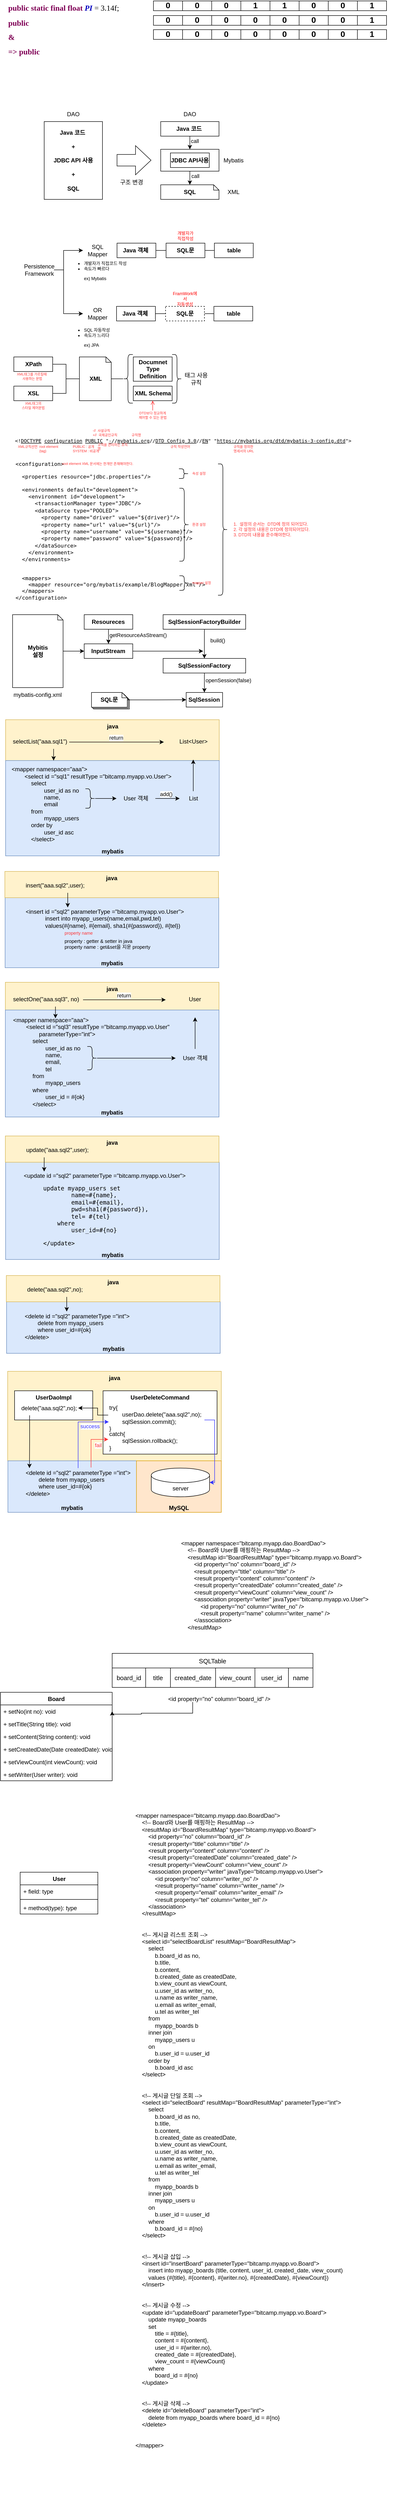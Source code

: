 <mxfile version="24.6.4" type="device">
  <diagram name="페이지-1" id="t-L6nxJOiV_jAxhdLM9p">
    <mxGraphModel dx="683" dy="448" grid="1" gridSize="10" guides="1" tooltips="1" connect="1" arrows="1" fold="1" page="1" pageScale="1" pageWidth="827" pageHeight="1169" math="0" shadow="0">
      <root>
        <mxCell id="0" />
        <mxCell id="1" parent="0" />
        <mxCell id="lRXqn9QqGoIkYQe23TnY-211" value="&lt;b&gt;java&lt;/b&gt;" style="rounded=0;whiteSpace=wrap;html=1;fillColor=#fff2cc;strokeColor=#d6b656;verticalAlign=top;" vertex="1" parent="1">
          <mxGeometry x="24.75" y="2990" width="440" height="184" as="geometry" />
        </mxCell>
        <mxCell id="lRXqn9QqGoIkYQe23TnY-215" value="&lt;b&gt;UserDaoImpl&lt;/b&gt;" style="rounded=0;whiteSpace=wrap;html=1;verticalAlign=top;" vertex="1" parent="1">
          <mxGeometry x="39" y="3030" width="161" height="60" as="geometry" />
        </mxCell>
        <mxCell id="lRXqn9QqGoIkYQe23TnY-189" value="&lt;b&gt;mybatis&lt;/b&gt;" style="rounded=0;whiteSpace=wrap;html=1;fillColor=#dae8fc;strokeColor=#6c8ebf;verticalAlign=bottom;" vertex="1" parent="1">
          <mxGeometry x="19.5" y="2016" width="440" height="144" as="geometry" />
        </mxCell>
        <mxCell id="lRXqn9QqGoIkYQe23TnY-191" value="&lt;b&gt;java&lt;/b&gt;" style="rounded=0;whiteSpace=wrap;html=1;fillColor=#fff2cc;strokeColor=#d6b656;verticalAlign=top;" vertex="1" parent="1">
          <mxGeometry x="20" y="2190" width="440" height="57" as="geometry" />
        </mxCell>
        <mxCell id="lRXqn9QqGoIkYQe23TnY-164" value="" style="group" vertex="1" connectable="0" parent="1">
          <mxGeometry x="30.5" y="1680" width="440" height="250" as="geometry" />
        </mxCell>
        <mxCell id="lRXqn9QqGoIkYQe23TnY-187" value="&lt;b&gt;java&lt;/b&gt;" style="rounded=0;whiteSpace=wrap;html=1;fillColor=#fff2cc;strokeColor=#d6b656;verticalAlign=top;" vertex="1" parent="lRXqn9QqGoIkYQe23TnY-164">
          <mxGeometry x="-10" y="-30" width="440" height="84" as="geometry" />
        </mxCell>
        <mxCell id="lRXqn9QqGoIkYQe23TnY-186" value="&lt;b&gt;mybatis&lt;/b&gt;" style="rounded=0;whiteSpace=wrap;html=1;fillColor=#dae8fc;strokeColor=#6c8ebf;verticalAlign=bottom;" vertex="1" parent="lRXqn9QqGoIkYQe23TnY-164">
          <mxGeometry x="-10" y="54" width="440" height="196" as="geometry" />
        </mxCell>
        <mxCell id="lRXqn9QqGoIkYQe23TnY-152" value="" style="edgeStyle=orthogonalEdgeStyle;rounded=0;orthogonalLoop=1;jettySize=auto;html=1;" edge="1" parent="lRXqn9QqGoIkYQe23TnY-164">
          <mxGeometry relative="1" as="geometry">
            <mxPoint x="121" y="16" as="sourcePoint" />
            <mxPoint x="316" y="16" as="targetPoint" />
          </mxGeometry>
        </mxCell>
        <mxCell id="lRXqn9QqGoIkYQe23TnY-153" value="return" style="edgeLabel;html=1;align=center;verticalAlign=middle;resizable=0;points=[];" vertex="1" connectable="0" parent="lRXqn9QqGoIkYQe23TnY-152">
          <mxGeometry x="0.014" y="1" relative="1" as="geometry">
            <mxPoint x="-3" y="-8" as="offset" />
          </mxGeometry>
        </mxCell>
        <mxCell id="lRXqn9QqGoIkYQe23TnY-163" style="edgeStyle=orthogonalEdgeStyle;rounded=0;orthogonalLoop=1;jettySize=auto;html=1;entryX=0.25;entryY=0;entryDx=0;entryDy=0;" edge="1" parent="lRXqn9QqGoIkYQe23TnY-164" source="lRXqn9QqGoIkYQe23TnY-146" target="lRXqn9QqGoIkYQe23TnY-147">
          <mxGeometry relative="1" as="geometry">
            <Array as="points">
              <mxPoint x="88.5" y="50" />
            </Array>
          </mxGeometry>
        </mxCell>
        <mxCell id="lRXqn9QqGoIkYQe23TnY-146" value="selectList(&quot;aaa.sql1&quot;)" style="text;html=1;align=center;verticalAlign=middle;whiteSpace=wrap;rounded=0;" vertex="1" parent="lRXqn9QqGoIkYQe23TnY-164">
          <mxGeometry width="121" height="30" as="geometry" />
        </mxCell>
        <mxCell id="lRXqn9QqGoIkYQe23TnY-147" value="&amp;lt;mapper namespace=&quot;aaa&quot;&amp;gt;&lt;div&gt;&lt;span style=&quot;white-space: pre;&quot;&gt;&#x9;&lt;/span&gt;&lt;span style=&quot;text-align: center; background-color: initial;&quot;&gt;&amp;lt;select id =&quot;sql1&quot; resultType =&quot;bitcamp.myapp.vo.User&quot;&amp;gt;&lt;/span&gt;&lt;/div&gt;&lt;blockquote style=&quot;margin: 0 0 0 40px; border: none; padding: 0px;&quot;&gt;&lt;div&gt;&lt;span style=&quot;background-color: initial;&quot;&gt;select&lt;/span&gt;&lt;/div&gt;&lt;div&gt;&lt;span style=&quot;white-space: pre;&quot;&gt;&#x9;&lt;/span&gt;user_id as no&lt;/div&gt;&lt;div&gt;&lt;span style=&quot;white-space: pre;&quot;&gt;&#x9;&lt;/span&gt;name,&lt;/div&gt;&lt;div&gt;&lt;span style=&quot;white-space: pre;&quot;&gt;&#x9;&lt;/span&gt;email&lt;/div&gt;&lt;div&gt;from&lt;/div&gt;&lt;div&gt;&lt;span style=&quot;white-space: pre;&quot;&gt;&#x9;&lt;/span&gt;myapp_users&lt;/div&gt;&lt;div&gt;order by&lt;/div&gt;&lt;div&gt;&lt;span style=&quot;white-space: pre;&quot;&gt;&#x9;&lt;/span&gt;user_id asc&lt;/div&gt;&lt;div&gt;&amp;lt;/select&amp;gt;&lt;/div&gt;&lt;/blockquote&gt;" style="text;html=1;align=left;verticalAlign=middle;whiteSpace=wrap;rounded=0;" vertex="1" parent="lRXqn9QqGoIkYQe23TnY-164">
          <mxGeometry y="54" width="355.5" height="180" as="geometry" />
        </mxCell>
        <mxCell id="lRXqn9QqGoIkYQe23TnY-151" value="List&amp;lt;User&amp;gt;" style="text;html=1;align=center;verticalAlign=middle;whiteSpace=wrap;rounded=0;" vertex="1" parent="lRXqn9QqGoIkYQe23TnY-164">
          <mxGeometry x="316" width="121" height="30" as="geometry" />
        </mxCell>
        <mxCell id="lRXqn9QqGoIkYQe23TnY-156" value="" style="edgeStyle=orthogonalEdgeStyle;rounded=0;orthogonalLoop=1;jettySize=auto;html=1;" edge="1" parent="lRXqn9QqGoIkYQe23TnY-164" source="lRXqn9QqGoIkYQe23TnY-154" target="lRXqn9QqGoIkYQe23TnY-155">
          <mxGeometry relative="1" as="geometry" />
        </mxCell>
        <mxCell id="lRXqn9QqGoIkYQe23TnY-157" value="add()" style="edgeLabel;html=1;align=center;verticalAlign=middle;resizable=0;points=[];" vertex="1" connectable="0" parent="lRXqn9QqGoIkYQe23TnY-156">
          <mxGeometry x="-0.295" y="2" relative="1" as="geometry">
            <mxPoint x="4" y="-7" as="offset" />
          </mxGeometry>
        </mxCell>
        <mxCell id="lRXqn9QqGoIkYQe23TnY-154" value="User 객체" style="text;html=1;align=center;verticalAlign=middle;whiteSpace=wrap;rounded=0;" vertex="1" parent="lRXqn9QqGoIkYQe23TnY-164">
          <mxGeometry x="218.5" y="117" width="80" height="30" as="geometry" />
        </mxCell>
        <mxCell id="lRXqn9QqGoIkYQe23TnY-161" style="edgeStyle=orthogonalEdgeStyle;rounded=0;orthogonalLoop=1;jettySize=auto;html=1;entryX=0.5;entryY=1;entryDx=0;entryDy=0;" edge="1" parent="lRXqn9QqGoIkYQe23TnY-164" source="lRXqn9QqGoIkYQe23TnY-155">
          <mxGeometry relative="1" as="geometry">
            <mxPoint x="376.5" y="52" as="targetPoint" />
          </mxGeometry>
        </mxCell>
        <mxCell id="lRXqn9QqGoIkYQe23TnY-155" value="List" style="text;html=1;align=center;verticalAlign=middle;whiteSpace=wrap;rounded=0;" vertex="1" parent="lRXqn9QqGoIkYQe23TnY-164">
          <mxGeometry x="348.5" y="117" width="57" height="30" as="geometry" />
        </mxCell>
        <mxCell id="lRXqn9QqGoIkYQe23TnY-160" style="edgeStyle=orthogonalEdgeStyle;rounded=0;orthogonalLoop=1;jettySize=auto;html=1;entryX=0;entryY=0.5;entryDx=0;entryDy=0;" edge="1" parent="lRXqn9QqGoIkYQe23TnY-164" source="lRXqn9QqGoIkYQe23TnY-159" target="lRXqn9QqGoIkYQe23TnY-154">
          <mxGeometry relative="1" as="geometry" />
        </mxCell>
        <mxCell id="lRXqn9QqGoIkYQe23TnY-159" value="" style="shape=curlyBracket;whiteSpace=wrap;html=1;rounded=1;flipH=1;labelPosition=right;verticalLabelPosition=middle;align=left;verticalAlign=middle;" vertex="1" parent="lRXqn9QqGoIkYQe23TnY-164">
          <mxGeometry x="154.5" y="112" width="20" height="40" as="geometry" />
        </mxCell>
        <mxCell id="lRXqn9QqGoIkYQe23TnY-188" value="&lt;b&gt;java&lt;/b&gt;" style="rounded=0;whiteSpace=wrap;html=1;fillColor=#fff2cc;strokeColor=#d6b656;verticalAlign=top;" vertex="1" parent="1">
          <mxGeometry x="19" y="1962" width="440" height="54" as="geometry" />
        </mxCell>
        <mxCell id="lRXqn9QqGoIkYQe23TnY-1" value="&lt;span style=&quot;background-color: rgb(255, 255, 255); padding: 0px 0px 0px 2px; font-size: 16px;&quot;&gt;&lt;span style=&quot;color: rgb(0, 0, 0); background-color: rgb(255, 255, 255); font-family: D2Coding; font-size: 16px; white-space: pre;&quot;&gt;&lt;span style=&quot;color: rgb(127, 0, 85); font-weight: bold; font-size: 16px;&quot;&gt;public&lt;/span&gt;&lt;span style=&quot;color: rgb(0, 0, 0); font-size: 16px;&quot;&gt; &lt;/span&gt;&lt;span style=&quot;color: rgb(127, 0, 85); font-weight: bold; font-size: 16px;&quot;&gt;static&lt;/span&gt;&lt;span style=&quot;color: rgb(0, 0, 0); font-size: 16px;&quot;&gt; &lt;/span&gt;&lt;span style=&quot;color: rgb(127, 0, 85); font-weight: bold; font-size: 16px;&quot;&gt;final&lt;/span&gt;&lt;span style=&quot;color: rgb(0, 0, 0); font-size: 16px;&quot;&gt; &lt;/span&gt;&lt;span style=&quot;color: rgb(127, 0, 85); font-weight: bold; font-size: 16px;&quot;&gt;float&lt;/span&gt;&lt;span style=&quot;color: rgb(0, 0, 0); font-size: 16px;&quot;&gt; &lt;/span&gt;&lt;span style=&quot;color: rgb(0, 0, 192); font-style: italic; font-weight: bold; font-size: 16px;&quot;&gt;PI&lt;/span&gt;&lt;span style=&quot;color: rgb(0, 0, 0); font-size: 16px;&quot;&gt; = 3.14f;&lt;/span&gt;&lt;/span&gt;&lt;/span&gt;" style="text;whiteSpace=wrap;html=1;fontSize=16;" vertex="1" parent="1">
          <mxGeometry x="22" y="170" width="480" height="50" as="geometry" />
        </mxCell>
        <mxCell id="lRXqn9QqGoIkYQe23TnY-2" value="" style="childLayout=tableLayout;recursiveResize=0;shadow=0;fillColor=none;fontStyle=1;fontSize=17;" vertex="1" parent="1">
          <mxGeometry x="325" y="172" width="480" height="20" as="geometry" />
        </mxCell>
        <mxCell id="lRXqn9QqGoIkYQe23TnY-3" value="" style="shape=tableRow;horizontal=0;startSize=0;swimlaneHead=0;swimlaneBody=0;top=0;left=0;bottom=0;right=0;dropTarget=0;collapsible=0;recursiveResize=0;expand=0;fontStyle=1;fillColor=none;strokeColor=inherit;fontSize=17;" vertex="1" parent="lRXqn9QqGoIkYQe23TnY-2">
          <mxGeometry width="480" height="20" as="geometry" />
        </mxCell>
        <mxCell id="lRXqn9QqGoIkYQe23TnY-4" value="0" style="connectable=0;recursiveResize=0;strokeColor=inherit;fillColor=none;align=center;whiteSpace=wrap;html=1;fontStyle=1;fontSize=17;" vertex="1" parent="lRXqn9QqGoIkYQe23TnY-3">
          <mxGeometry width="60" height="20" as="geometry">
            <mxRectangle width="60" height="20" as="alternateBounds" />
          </mxGeometry>
        </mxCell>
        <mxCell id="lRXqn9QqGoIkYQe23TnY-5" value="0" style="connectable=0;recursiveResize=0;strokeColor=inherit;fillColor=none;align=center;whiteSpace=wrap;html=1;fontStyle=1;fontSize=17;" vertex="1" parent="lRXqn9QqGoIkYQe23TnY-3">
          <mxGeometry x="60" width="60" height="20" as="geometry">
            <mxRectangle width="60" height="20" as="alternateBounds" />
          </mxGeometry>
        </mxCell>
        <mxCell id="lRXqn9QqGoIkYQe23TnY-6" value="0" style="connectable=0;recursiveResize=0;strokeColor=inherit;fillColor=none;align=center;whiteSpace=wrap;html=1;fontStyle=1;fontSize=17;" vertex="1" parent="lRXqn9QqGoIkYQe23TnY-3">
          <mxGeometry x="120" width="60" height="20" as="geometry">
            <mxRectangle width="60" height="20" as="alternateBounds" />
          </mxGeometry>
        </mxCell>
        <mxCell id="lRXqn9QqGoIkYQe23TnY-15" value="1" style="connectable=0;recursiveResize=0;strokeColor=inherit;fillColor=none;align=center;whiteSpace=wrap;html=1;fontStyle=1;fontSize=17;" vertex="1" parent="lRXqn9QqGoIkYQe23TnY-3">
          <mxGeometry x="180" width="60" height="20" as="geometry">
            <mxRectangle width="60" height="20" as="alternateBounds" />
          </mxGeometry>
        </mxCell>
        <mxCell id="lRXqn9QqGoIkYQe23TnY-18" value="1" style="connectable=0;recursiveResize=0;strokeColor=inherit;fillColor=none;align=center;whiteSpace=wrap;html=1;fontStyle=1;fontSize=17;" vertex="1" parent="lRXqn9QqGoIkYQe23TnY-3">
          <mxGeometry x="240" width="60" height="20" as="geometry">
            <mxRectangle width="60" height="20" as="alternateBounds" />
          </mxGeometry>
        </mxCell>
        <mxCell id="lRXqn9QqGoIkYQe23TnY-21" value="0" style="connectable=0;recursiveResize=0;strokeColor=inherit;fillColor=none;align=center;whiteSpace=wrap;html=1;fontStyle=1;fontSize=17;" vertex="1" parent="lRXqn9QqGoIkYQe23TnY-3">
          <mxGeometry x="300" width="60" height="20" as="geometry">
            <mxRectangle width="60" height="20" as="alternateBounds" />
          </mxGeometry>
        </mxCell>
        <mxCell id="lRXqn9QqGoIkYQe23TnY-24" value="0" style="connectable=0;recursiveResize=0;strokeColor=inherit;fillColor=none;align=center;whiteSpace=wrap;html=1;fontStyle=1;fontSize=17;" vertex="1" parent="lRXqn9QqGoIkYQe23TnY-3">
          <mxGeometry x="360" width="60" height="20" as="geometry">
            <mxRectangle width="60" height="20" as="alternateBounds" />
          </mxGeometry>
        </mxCell>
        <mxCell id="lRXqn9QqGoIkYQe23TnY-27" value="1" style="connectable=0;recursiveResize=0;strokeColor=inherit;fillColor=none;align=center;whiteSpace=wrap;html=1;fontStyle=1;fontSize=17;" vertex="1" parent="lRXqn9QqGoIkYQe23TnY-3">
          <mxGeometry x="420" width="60" height="20" as="geometry">
            <mxRectangle width="60" height="20" as="alternateBounds" />
          </mxGeometry>
        </mxCell>
        <mxCell id="lRXqn9QqGoIkYQe23TnY-33" value="" style="childLayout=tableLayout;recursiveResize=0;shadow=0;fillColor=none;fontStyle=1;fontSize=17;" vertex="1" parent="1">
          <mxGeometry x="325" y="202" width="480" height="20" as="geometry" />
        </mxCell>
        <mxCell id="lRXqn9QqGoIkYQe23TnY-34" value="" style="shape=tableRow;horizontal=0;startSize=0;swimlaneHead=0;swimlaneBody=0;top=0;left=0;bottom=0;right=0;dropTarget=0;collapsible=0;recursiveResize=0;expand=0;fontStyle=1;fillColor=none;strokeColor=inherit;fontSize=17;" vertex="1" parent="lRXqn9QqGoIkYQe23TnY-33">
          <mxGeometry width="480" height="20" as="geometry" />
        </mxCell>
        <mxCell id="lRXqn9QqGoIkYQe23TnY-35" value="0" style="connectable=0;recursiveResize=0;strokeColor=inherit;fillColor=none;align=center;whiteSpace=wrap;html=1;fontStyle=1;fontSize=17;" vertex="1" parent="lRXqn9QqGoIkYQe23TnY-34">
          <mxGeometry width="60" height="20" as="geometry">
            <mxRectangle width="60" height="20" as="alternateBounds" />
          </mxGeometry>
        </mxCell>
        <mxCell id="lRXqn9QqGoIkYQe23TnY-36" value="0" style="connectable=0;recursiveResize=0;strokeColor=inherit;fillColor=none;align=center;whiteSpace=wrap;html=1;fontStyle=1;fontSize=17;" vertex="1" parent="lRXqn9QqGoIkYQe23TnY-34">
          <mxGeometry x="60" width="60" height="20" as="geometry">
            <mxRectangle width="60" height="20" as="alternateBounds" />
          </mxGeometry>
        </mxCell>
        <mxCell id="lRXqn9QqGoIkYQe23TnY-37" value="0" style="connectable=0;recursiveResize=0;strokeColor=inherit;fillColor=none;align=center;whiteSpace=wrap;html=1;fontStyle=1;fontSize=17;" vertex="1" parent="lRXqn9QqGoIkYQe23TnY-34">
          <mxGeometry x="120" width="60" height="20" as="geometry">
            <mxRectangle width="60" height="20" as="alternateBounds" />
          </mxGeometry>
        </mxCell>
        <mxCell id="lRXqn9QqGoIkYQe23TnY-38" value="0" style="connectable=0;recursiveResize=0;strokeColor=inherit;fillColor=none;align=center;whiteSpace=wrap;html=1;fontStyle=1;fontSize=17;" vertex="1" parent="lRXqn9QqGoIkYQe23TnY-34">
          <mxGeometry x="180" width="60" height="20" as="geometry">
            <mxRectangle width="60" height="20" as="alternateBounds" />
          </mxGeometry>
        </mxCell>
        <mxCell id="lRXqn9QqGoIkYQe23TnY-39" value="0" style="connectable=0;recursiveResize=0;strokeColor=inherit;fillColor=none;align=center;whiteSpace=wrap;html=1;fontStyle=1;fontSize=17;" vertex="1" parent="lRXqn9QqGoIkYQe23TnY-34">
          <mxGeometry x="240" width="60" height="20" as="geometry">
            <mxRectangle width="60" height="20" as="alternateBounds" />
          </mxGeometry>
        </mxCell>
        <mxCell id="lRXqn9QqGoIkYQe23TnY-40" value="0" style="connectable=0;recursiveResize=0;strokeColor=inherit;fillColor=none;align=center;whiteSpace=wrap;html=1;fontStyle=1;fontSize=17;" vertex="1" parent="lRXqn9QqGoIkYQe23TnY-34">
          <mxGeometry x="300" width="60" height="20" as="geometry">
            <mxRectangle width="60" height="20" as="alternateBounds" />
          </mxGeometry>
        </mxCell>
        <mxCell id="lRXqn9QqGoIkYQe23TnY-41" value="0" style="connectable=0;recursiveResize=0;strokeColor=inherit;fillColor=none;align=center;whiteSpace=wrap;html=1;fontStyle=1;fontSize=17;" vertex="1" parent="lRXqn9QqGoIkYQe23TnY-34">
          <mxGeometry x="360" width="60" height="20" as="geometry">
            <mxRectangle width="60" height="20" as="alternateBounds" />
          </mxGeometry>
        </mxCell>
        <mxCell id="lRXqn9QqGoIkYQe23TnY-42" value="1" style="connectable=0;recursiveResize=0;strokeColor=inherit;fillColor=none;align=center;whiteSpace=wrap;html=1;fontStyle=1;fontSize=17;" vertex="1" parent="lRXqn9QqGoIkYQe23TnY-34">
          <mxGeometry x="420" width="60" height="20" as="geometry">
            <mxRectangle width="60" height="20" as="alternateBounds" />
          </mxGeometry>
        </mxCell>
        <mxCell id="lRXqn9QqGoIkYQe23TnY-43" value="&lt;span style=&quot;background-color: rgb(255, 255, 255); padding: 0px 0px 0px 2px; font-size: 16px;&quot;&gt;&lt;span style=&quot;color: rgb(0, 0, 0); background-color: rgb(255, 255, 255); font-family: D2Coding; font-size: 16px; white-space: pre;&quot;&gt;&lt;span style=&quot;color: rgb(127, 0, 85); font-weight: bold; font-size: 16px;&quot;&gt;public&lt;/span&gt;&lt;/span&gt;&lt;/span&gt;" style="text;whiteSpace=wrap;html=1;fontSize=16;" vertex="1" parent="1">
          <mxGeometry x="22" y="201" width="480" height="50" as="geometry" />
        </mxCell>
        <mxCell id="lRXqn9QqGoIkYQe23TnY-44" value="" style="childLayout=tableLayout;recursiveResize=0;shadow=0;fillColor=none;fontStyle=1;fontSize=17;" vertex="1" parent="1">
          <mxGeometry x="325" y="231" width="480" height="20" as="geometry" />
        </mxCell>
        <mxCell id="lRXqn9QqGoIkYQe23TnY-45" value="" style="shape=tableRow;horizontal=0;startSize=0;swimlaneHead=0;swimlaneBody=0;top=0;left=0;bottom=0;right=0;dropTarget=0;collapsible=0;recursiveResize=0;expand=0;fontStyle=1;fillColor=none;strokeColor=inherit;fontSize=17;" vertex="1" parent="lRXqn9QqGoIkYQe23TnY-44">
          <mxGeometry width="480" height="20" as="geometry" />
        </mxCell>
        <mxCell id="lRXqn9QqGoIkYQe23TnY-46" value="0" style="connectable=0;recursiveResize=0;strokeColor=inherit;fillColor=none;align=center;whiteSpace=wrap;html=1;fontStyle=1;fontSize=17;" vertex="1" parent="lRXqn9QqGoIkYQe23TnY-45">
          <mxGeometry width="60" height="20" as="geometry">
            <mxRectangle width="60" height="20" as="alternateBounds" />
          </mxGeometry>
        </mxCell>
        <mxCell id="lRXqn9QqGoIkYQe23TnY-47" value="0" style="connectable=0;recursiveResize=0;strokeColor=inherit;fillColor=none;align=center;whiteSpace=wrap;html=1;fontStyle=1;fontSize=17;" vertex="1" parent="lRXqn9QqGoIkYQe23TnY-45">
          <mxGeometry x="60" width="60" height="20" as="geometry">
            <mxRectangle width="60" height="20" as="alternateBounds" />
          </mxGeometry>
        </mxCell>
        <mxCell id="lRXqn9QqGoIkYQe23TnY-48" value="0" style="connectable=0;recursiveResize=0;strokeColor=inherit;fillColor=none;align=center;whiteSpace=wrap;html=1;fontStyle=1;fontSize=17;" vertex="1" parent="lRXqn9QqGoIkYQe23TnY-45">
          <mxGeometry x="120" width="60" height="20" as="geometry">
            <mxRectangle width="60" height="20" as="alternateBounds" />
          </mxGeometry>
        </mxCell>
        <mxCell id="lRXqn9QqGoIkYQe23TnY-49" value="0" style="connectable=0;recursiveResize=0;strokeColor=inherit;fillColor=none;align=center;whiteSpace=wrap;html=1;fontStyle=1;fontSize=17;" vertex="1" parent="lRXqn9QqGoIkYQe23TnY-45">
          <mxGeometry x="180" width="60" height="20" as="geometry">
            <mxRectangle width="60" height="20" as="alternateBounds" />
          </mxGeometry>
        </mxCell>
        <mxCell id="lRXqn9QqGoIkYQe23TnY-50" value="0" style="connectable=0;recursiveResize=0;strokeColor=inherit;fillColor=none;align=center;whiteSpace=wrap;html=1;fontStyle=1;fontSize=17;" vertex="1" parent="lRXqn9QqGoIkYQe23TnY-45">
          <mxGeometry x="240" width="60" height="20" as="geometry">
            <mxRectangle width="60" height="20" as="alternateBounds" />
          </mxGeometry>
        </mxCell>
        <mxCell id="lRXqn9QqGoIkYQe23TnY-51" value="0" style="connectable=0;recursiveResize=0;strokeColor=inherit;fillColor=none;align=center;whiteSpace=wrap;html=1;fontStyle=1;fontSize=17;" vertex="1" parent="lRXqn9QqGoIkYQe23TnY-45">
          <mxGeometry x="300" width="60" height="20" as="geometry">
            <mxRectangle width="60" height="20" as="alternateBounds" />
          </mxGeometry>
        </mxCell>
        <mxCell id="lRXqn9QqGoIkYQe23TnY-52" value="0" style="connectable=0;recursiveResize=0;strokeColor=inherit;fillColor=none;align=center;whiteSpace=wrap;html=1;fontStyle=1;fontSize=17;" vertex="1" parent="lRXqn9QqGoIkYQe23TnY-45">
          <mxGeometry x="360" width="60" height="20" as="geometry">
            <mxRectangle width="60" height="20" as="alternateBounds" />
          </mxGeometry>
        </mxCell>
        <mxCell id="lRXqn9QqGoIkYQe23TnY-53" value="1" style="connectable=0;recursiveResize=0;strokeColor=inherit;fillColor=none;align=center;whiteSpace=wrap;html=1;fontStyle=1;fontSize=17;" vertex="1" parent="lRXqn9QqGoIkYQe23TnY-45">
          <mxGeometry x="420" width="60" height="20" as="geometry">
            <mxRectangle width="60" height="20" as="alternateBounds" />
          </mxGeometry>
        </mxCell>
        <mxCell id="lRXqn9QqGoIkYQe23TnY-54" value="&lt;span style=&quot;background-color: rgb(255, 255, 255); padding: 0px 0px 0px 2px; font-size: 16px;&quot;&gt;&lt;span style=&quot;color: rgb(0, 0, 0); background-color: rgb(255, 255, 255); font-family: D2Coding; font-size: 16px; white-space: pre;&quot;&gt;&lt;span style=&quot;color: rgb(127, 0, 85); font-weight: bold; font-size: 16px;&quot;&gt;&amp;amp;&lt;/span&gt;&lt;/span&gt;&lt;/span&gt;" style="text;whiteSpace=wrap;html=1;fontSize=16;" vertex="1" parent="1">
          <mxGeometry x="22" y="230" width="480" height="50" as="geometry" />
        </mxCell>
        <mxCell id="lRXqn9QqGoIkYQe23TnY-55" value="&lt;span style=&quot;background-color: rgb(255, 255, 255); padding: 0px 0px 0px 2px; font-size: 16px;&quot;&gt;&lt;span style=&quot;color: rgb(0, 0, 0); background-color: rgb(255, 255, 255); font-family: D2Coding; font-size: 16px; white-space: pre;&quot;&gt;&lt;span style=&quot;color: rgb(127, 0, 85); font-weight: bold; font-size: 16px;&quot;&gt;=&amp;gt; public&lt;/span&gt;&lt;/span&gt;&lt;/span&gt;" style="text;whiteSpace=wrap;html=1;fontSize=16;" vertex="1" parent="1">
          <mxGeometry x="22" y="260" width="480" height="50" as="geometry" />
        </mxCell>
        <mxCell id="lRXqn9QqGoIkYQe23TnY-56" value="Java 코드&amp;nbsp;&lt;div&gt;&lt;br&gt;&lt;div&gt;+&lt;/div&gt;&lt;div&gt;&lt;br&gt;&lt;/div&gt;&lt;div&gt;JDBC API 사용&lt;/div&gt;&lt;div&gt;&lt;br&gt;&lt;/div&gt;&lt;div&gt;+&lt;/div&gt;&lt;div&gt;&lt;br&gt;&lt;/div&gt;&lt;div&gt;SQL&lt;/div&gt;&lt;/div&gt;" style="rounded=0;whiteSpace=wrap;html=1;fontStyle=1" vertex="1" parent="1">
          <mxGeometry x="100" y="420" width="120" height="160" as="geometry" />
        </mxCell>
        <mxCell id="lRXqn9QqGoIkYQe23TnY-60" style="edgeStyle=orthogonalEdgeStyle;rounded=0;orthogonalLoop=1;jettySize=auto;html=1;entryX=0.5;entryY=0;entryDx=0;entryDy=0;" edge="1" parent="1" source="lRXqn9QqGoIkYQe23TnY-57" target="lRXqn9QqGoIkYQe23TnY-58">
          <mxGeometry relative="1" as="geometry" />
        </mxCell>
        <mxCell id="lRXqn9QqGoIkYQe23TnY-61" value="call" style="edgeLabel;html=1;align=center;verticalAlign=middle;resizable=0;points=[];" vertex="1" connectable="0" parent="lRXqn9QqGoIkYQe23TnY-60">
          <mxGeometry x="0.196" relative="1" as="geometry">
            <mxPoint x="10" y="1" as="offset" />
          </mxGeometry>
        </mxCell>
        <mxCell id="lRXqn9QqGoIkYQe23TnY-57" value="Java 코드&amp;nbsp;" style="rounded=0;whiteSpace=wrap;html=1;fontStyle=1" vertex="1" parent="1">
          <mxGeometry x="340" y="420" width="120" height="30" as="geometry" />
        </mxCell>
        <mxCell id="lRXqn9QqGoIkYQe23TnY-58" value="" style="rounded=0;whiteSpace=wrap;html=1;fontStyle=1" vertex="1" parent="1">
          <mxGeometry x="340" y="477" width="120" height="45" as="geometry" />
        </mxCell>
        <mxCell id="lRXqn9QqGoIkYQe23TnY-59" value="JDBC API사용" style="rounded=0;whiteSpace=wrap;html=1;fontStyle=1" vertex="1" parent="1">
          <mxGeometry x="360" y="484.5" width="80" height="30" as="geometry" />
        </mxCell>
        <mxCell id="lRXqn9QqGoIkYQe23TnY-63" value="&lt;span style=&quot;font-weight: 700;&quot;&gt;SQL&lt;/span&gt;" style="shape=note;size=11;whiteSpace=wrap;html=1;" vertex="1" parent="1">
          <mxGeometry x="340" y="550" width="120" height="30" as="geometry" />
        </mxCell>
        <mxCell id="lRXqn9QqGoIkYQe23TnY-64" style="edgeStyle=orthogonalEdgeStyle;rounded=0;orthogonalLoop=1;jettySize=auto;html=1;entryX=0.5;entryY=0;entryDx=0;entryDy=0;entryPerimeter=0;" edge="1" parent="1" source="lRXqn9QqGoIkYQe23TnY-58" target="lRXqn9QqGoIkYQe23TnY-63">
          <mxGeometry relative="1" as="geometry" />
        </mxCell>
        <mxCell id="lRXqn9QqGoIkYQe23TnY-65" value="call" style="edgeLabel;html=1;align=center;verticalAlign=middle;resizable=0;points=[];" vertex="1" connectable="0" parent="lRXqn9QqGoIkYQe23TnY-64">
          <mxGeometry x="-0.624" relative="1" as="geometry">
            <mxPoint x="11" as="offset" />
          </mxGeometry>
        </mxCell>
        <mxCell id="lRXqn9QqGoIkYQe23TnY-66" value="DAO" style="text;html=1;align=center;verticalAlign=middle;whiteSpace=wrap;rounded=0;" vertex="1" parent="1">
          <mxGeometry x="130" y="390" width="60" height="30" as="geometry" />
        </mxCell>
        <mxCell id="lRXqn9QqGoIkYQe23TnY-67" value="DAO" style="text;html=1;align=center;verticalAlign=middle;whiteSpace=wrap;rounded=0;" vertex="1" parent="1">
          <mxGeometry x="370" y="390" width="60" height="30" as="geometry" />
        </mxCell>
        <mxCell id="lRXqn9QqGoIkYQe23TnY-68" value="Mybatis" style="text;html=1;align=center;verticalAlign=middle;whiteSpace=wrap;rounded=0;" vertex="1" parent="1">
          <mxGeometry x="460" y="485" width="60" height="30" as="geometry" />
        </mxCell>
        <mxCell id="lRXqn9QqGoIkYQe23TnY-69" value="XML" style="text;html=1;align=center;verticalAlign=middle;whiteSpace=wrap;rounded=0;" vertex="1" parent="1">
          <mxGeometry x="460" y="550" width="60" height="30" as="geometry" />
        </mxCell>
        <mxCell id="lRXqn9QqGoIkYQe23TnY-74" value="" style="shape=singleArrow;whiteSpace=wrap;html=1;arrowWidth=0.396;arrowSize=0.456;" vertex="1" parent="1">
          <mxGeometry x="250" y="469.5" width="70" height="60" as="geometry" />
        </mxCell>
        <mxCell id="lRXqn9QqGoIkYQe23TnY-75" value="구조 변경" style="text;html=1;align=center;verticalAlign=middle;whiteSpace=wrap;rounded=0;" vertex="1" parent="1">
          <mxGeometry x="250" y="529.5" width="60" height="30" as="geometry" />
        </mxCell>
        <mxCell id="lRXqn9QqGoIkYQe23TnY-78" style="edgeStyle=orthogonalEdgeStyle;rounded=0;orthogonalLoop=1;jettySize=auto;html=1;entryX=0;entryY=0.5;entryDx=0;entryDy=0;endArrow=none;endFill=0;" edge="1" parent="1" source="lRXqn9QqGoIkYQe23TnY-76" target="lRXqn9QqGoIkYQe23TnY-77">
          <mxGeometry relative="1" as="geometry" />
        </mxCell>
        <mxCell id="lRXqn9QqGoIkYQe23TnY-76" value="Java 객체&amp;nbsp;" style="rounded=0;whiteSpace=wrap;html=1;fontStyle=1" vertex="1" parent="1">
          <mxGeometry x="250" y="670" width="80" height="30" as="geometry" />
        </mxCell>
        <mxCell id="lRXqn9QqGoIkYQe23TnY-80" style="edgeStyle=orthogonalEdgeStyle;rounded=0;orthogonalLoop=1;jettySize=auto;html=1;strokeColor=default;align=center;verticalAlign=middle;fontFamily=Helvetica;fontSize=11;fontColor=default;labelBackgroundColor=default;endArrow=none;endFill=0;" edge="1" parent="1" source="lRXqn9QqGoIkYQe23TnY-77" target="lRXqn9QqGoIkYQe23TnY-79">
          <mxGeometry relative="1" as="geometry" />
        </mxCell>
        <mxCell id="lRXqn9QqGoIkYQe23TnY-77" value="SQL문" style="rounded=0;whiteSpace=wrap;html=1;fontStyle=1" vertex="1" parent="1">
          <mxGeometry x="351" y="670" width="80" height="30" as="geometry" />
        </mxCell>
        <mxCell id="lRXqn9QqGoIkYQe23TnY-79" value="table" style="rounded=0;whiteSpace=wrap;html=1;fontStyle=1" vertex="1" parent="1">
          <mxGeometry x="450.5" y="670" width="80" height="30" as="geometry" />
        </mxCell>
        <mxCell id="lRXqn9QqGoIkYQe23TnY-81" value="개발자가&lt;div style=&quot;font-size: 9px;&quot;&gt;직접작성&lt;/div&gt;" style="text;html=1;align=center;verticalAlign=middle;whiteSpace=wrap;rounded=0;fontColor=#FF0000;fontSize=9;" vertex="1" parent="1">
          <mxGeometry x="361" y="640" width="60" height="30" as="geometry" />
        </mxCell>
        <mxCell id="lRXqn9QqGoIkYQe23TnY-82" style="edgeStyle=orthogonalEdgeStyle;rounded=0;orthogonalLoop=1;jettySize=auto;html=1;entryX=0;entryY=0.5;entryDx=0;entryDy=0;endArrow=none;endFill=0;" edge="1" parent="1" source="lRXqn9QqGoIkYQe23TnY-83" target="lRXqn9QqGoIkYQe23TnY-85">
          <mxGeometry relative="1" as="geometry" />
        </mxCell>
        <mxCell id="lRXqn9QqGoIkYQe23TnY-83" value="Java 객체&amp;nbsp;" style="rounded=0;whiteSpace=wrap;html=1;fontStyle=1" vertex="1" parent="1">
          <mxGeometry x="249" y="800" width="80" height="30" as="geometry" />
        </mxCell>
        <mxCell id="lRXqn9QqGoIkYQe23TnY-84" style="edgeStyle=orthogonalEdgeStyle;rounded=0;orthogonalLoop=1;jettySize=auto;html=1;strokeColor=default;align=center;verticalAlign=middle;fontFamily=Helvetica;fontSize=11;fontColor=default;labelBackgroundColor=default;endArrow=none;endFill=0;" edge="1" parent="1" source="lRXqn9QqGoIkYQe23TnY-85" target="lRXqn9QqGoIkYQe23TnY-86">
          <mxGeometry relative="1" as="geometry" />
        </mxCell>
        <mxCell id="lRXqn9QqGoIkYQe23TnY-85" value="SQL문" style="rounded=0;whiteSpace=wrap;html=1;fontStyle=1;dashed=1;" vertex="1" parent="1">
          <mxGeometry x="350" y="800" width="80" height="30" as="geometry" />
        </mxCell>
        <mxCell id="lRXqn9QqGoIkYQe23TnY-86" value="table" style="rounded=0;whiteSpace=wrap;html=1;fontStyle=1" vertex="1" parent="1">
          <mxGeometry x="449.5" y="800" width="80" height="30" as="geometry" />
        </mxCell>
        <mxCell id="lRXqn9QqGoIkYQe23TnY-87" value="FramWork에서&lt;div&gt;자동생성&lt;/div&gt;" style="text;html=1;align=center;verticalAlign=middle;whiteSpace=wrap;rounded=0;fontColor=#FF0000;fontSize=9;" vertex="1" parent="1">
          <mxGeometry x="360" y="770" width="60" height="30" as="geometry" />
        </mxCell>
        <mxCell id="lRXqn9QqGoIkYQe23TnY-88" value="SQL Mapper" style="text;html=1;align=center;verticalAlign=middle;whiteSpace=wrap;rounded=0;" vertex="1" parent="1">
          <mxGeometry x="180" y="670" width="60" height="30" as="geometry" />
        </mxCell>
        <mxCell id="lRXqn9QqGoIkYQe23TnY-89" value="OR&lt;div&gt;Mapper&lt;/div&gt;" style="text;html=1;align=center;verticalAlign=middle;whiteSpace=wrap;rounded=0;" vertex="1" parent="1">
          <mxGeometry x="180" y="800" width="60" height="30" as="geometry" />
        </mxCell>
        <mxCell id="lRXqn9QqGoIkYQe23TnY-91" style="edgeStyle=orthogonalEdgeStyle;rounded=0;orthogonalLoop=1;jettySize=auto;html=1;entryX=0;entryY=0.5;entryDx=0;entryDy=0;" edge="1" parent="1" source="lRXqn9QqGoIkYQe23TnY-90" target="lRXqn9QqGoIkYQe23TnY-88">
          <mxGeometry relative="1" as="geometry">
            <Array as="points">
              <mxPoint x="140" y="725" />
              <mxPoint x="140" y="685" />
            </Array>
          </mxGeometry>
        </mxCell>
        <mxCell id="lRXqn9QqGoIkYQe23TnY-92" style="edgeStyle=orthogonalEdgeStyle;rounded=0;orthogonalLoop=1;jettySize=auto;html=1;entryX=0;entryY=0.5;entryDx=0;entryDy=0;" edge="1" parent="1" source="lRXqn9QqGoIkYQe23TnY-90" target="lRXqn9QqGoIkYQe23TnY-89">
          <mxGeometry relative="1" as="geometry">
            <Array as="points">
              <mxPoint x="140" y="725" />
              <mxPoint x="140" y="815" />
            </Array>
          </mxGeometry>
        </mxCell>
        <mxCell id="lRXqn9QqGoIkYQe23TnY-90" value="Persistence&lt;div&gt;Framework&lt;/div&gt;" style="text;html=1;align=center;verticalAlign=middle;whiteSpace=wrap;rounded=0;" vertex="1" parent="1">
          <mxGeometry x="60" y="710" width="60" height="30" as="geometry" />
        </mxCell>
        <mxCell id="lRXqn9QqGoIkYQe23TnY-94" value="&lt;div&gt;&lt;ul style=&quot;padding-left: 0px;&quot;&gt;&lt;li&gt;&lt;font&gt;개발자가 직접코드 작성&lt;/font&gt;&lt;/li&gt;&lt;li&gt;&lt;font&gt;속도가 빠르다&lt;/font&gt;&lt;/li&gt;&lt;/ul&gt;&lt;/div&gt;ex) Mybatis" style="text;html=1;align=left;verticalAlign=middle;whiteSpace=wrap;rounded=0;fontColor=#000000;fontSize=9;" vertex="1" parent="1">
          <mxGeometry x="180" y="706" width="110" height="34" as="geometry" />
        </mxCell>
        <mxCell id="lRXqn9QqGoIkYQe23TnY-97" value="&lt;div&gt;&lt;ul style=&quot;padding-left: 0px;&quot;&gt;&lt;li&gt;&lt;font&gt;SQL 자동작성&lt;/font&gt;&lt;/li&gt;&lt;li&gt;&lt;font&gt;속도가 느리다&lt;/font&gt;&lt;/li&gt;&lt;/ul&gt;&lt;/div&gt;ex) JPA" style="text;html=1;align=left;verticalAlign=middle;whiteSpace=wrap;rounded=0;fontColor=#000000;fontSize=9;" vertex="1" parent="1">
          <mxGeometry x="180" y="843" width="110" height="34" as="geometry" />
        </mxCell>
        <UserObject label="&lt;div style=&quot;font-size: 10px;&quot;&gt;&lt;pre style=&quot;font-family: D2Coding, monospace; font-size: 10px;&quot;&gt;&amp;lt;!&lt;u&gt;DOCTYPE&lt;/u&gt; &lt;u&gt;configuration&lt;/u&gt; &lt;u&gt;PUBLIC&lt;/u&gt; &quot;&lt;u&gt;-&lt;/u&gt;//&lt;u&gt;mybatis.org&lt;/u&gt;//&lt;u&gt;DTD Config 3.0&lt;/u&gt;//&lt;u&gt;EN&lt;/u&gt;&quot; &quot;&lt;u&gt;https://mybatis.org/dtd/mybatis-3-config.dtd&lt;/u&gt;&quot;&amp;gt;&lt;/pre&gt;&lt;/div&gt;" link="&lt;div style=&quot;background-color:#1e1f22;color:#bcbec4&quot;&gt;&lt;pre style=&quot;font-family:&#39;D2Coding&#39;,monospace;font-size:9.8pt;&quot;&gt;&lt;span style=&quot;color:#6aab73;background-color:#293c40;&quot;&gt;&amp;lt;!DOCTYPE configuration&lt;br&gt;&lt;/span&gt;&lt;span style=&quot;color:#6aab73;background-color:#293c40;&quot;&gt;  PUBLIC &quot;-//mybatis.org//DTD Config 3.0//EN&quot;&lt;br&gt;&lt;/span&gt;&lt;span style=&quot;color:#6aab73;background-color:#293c40;&quot;&gt;  &quot;https://mybatis.org/dtd/mybatis-3-config.dtd&quot;&amp;gt;&lt;/span&gt;&lt;/pre&gt;&lt;/div&gt;" id="lRXqn9QqGoIkYQe23TnY-98">
          <mxCell style="text;whiteSpace=wrap;html=1;fontSize=10;" vertex="1" parent="1">
            <mxGeometry x="37.5" y="1054" width="600" height="40" as="geometry" />
          </mxCell>
        </UserObject>
        <mxCell id="lRXqn9QqGoIkYQe23TnY-99" value="XML규칙선언&lt;div&gt;&lt;br&gt;&lt;/div&gt;" style="text;html=1;align=left;verticalAlign=middle;whiteSpace=wrap;rounded=0;fontColor=#FF3333;fontSize=7;" vertex="1" parent="1">
          <mxGeometry x="43.5" y="1083" width="44" height="20" as="geometry" />
        </mxCell>
        <mxCell id="lRXqn9QqGoIkYQe23TnY-100" value="root element&lt;div style=&quot;font-size: 7px;&quot;&gt;(tag)&lt;/div&gt;" style="text;html=1;align=left;verticalAlign=middle;whiteSpace=wrap;rounded=0;fontColor=#FF3333;fontSize=7;" vertex="1" parent="1">
          <mxGeometry x="87.5" y="1083" width="70" height="20" as="geometry" />
        </mxCell>
        <mxCell id="lRXqn9QqGoIkYQe23TnY-101" value="PUBLIC : 공개&lt;div style=&quot;font-size: 7px;&quot;&gt;SYSTEM : 비공개&lt;/div&gt;" style="text;html=1;align=left;verticalAlign=middle;whiteSpace=wrap;rounded=0;fontColor=#FF3333;fontSize=7;" vertex="1" parent="1">
          <mxGeometry x="156.5" y="1083" width="70" height="20" as="geometry" />
        </mxCell>
        <mxCell id="lRXqn9QqGoIkYQe23TnY-102" value="-//&amp;nbsp; 사설규칙&lt;div&gt;+//&amp;nbsp; 국제공인규칙&lt;/div&gt;" style="text;html=1;align=left;verticalAlign=middle;whiteSpace=wrap;rounded=0;fontColor=#FF3333;fontSize=7;" vertex="1" parent="1">
          <mxGeometry x="197.5" y="1050" width="70" height="20" as="geometry" />
        </mxCell>
        <mxCell id="lRXqn9QqGoIkYQe23TnY-103" value="규칙을 관리하는 조직명&lt;div&gt;&lt;br&gt;&lt;/div&gt;" style="text;html=1;align=left;verticalAlign=middle;whiteSpace=wrap;rounded=0;fontColor=#FF3333;fontSize=7;" vertex="1" parent="1">
          <mxGeometry x="207.5" y="1083" width="70" height="20" as="geometry" />
        </mxCell>
        <mxCell id="lRXqn9QqGoIkYQe23TnY-104" value="&lt;div&gt;&lt;br&gt;&lt;/div&gt;규칙명" style="text;html=1;align=left;verticalAlign=middle;whiteSpace=wrap;rounded=0;fontColor=#FF3333;fontSize=7;" vertex="1" parent="1">
          <mxGeometry x="277.5" y="1050" width="70" height="20" as="geometry" />
        </mxCell>
        <mxCell id="lRXqn9QqGoIkYQe23TnY-105" value="규칙 작성언어&lt;div&gt;&lt;/div&gt;&lt;div&gt;&lt;br&gt;&lt;/div&gt;" style="text;html=1;align=left;verticalAlign=middle;whiteSpace=wrap;rounded=0;fontColor=#FF3333;fontSize=7;" vertex="1" parent="1">
          <mxGeometry x="357.5" y="1083" width="70" height="20" as="geometry" />
        </mxCell>
        <mxCell id="lRXqn9QqGoIkYQe23TnY-106" value="&lt;b&gt;XML&lt;/b&gt;" style="shape=note;size=11;whiteSpace=wrap;html=1;" vertex="1" parent="1">
          <mxGeometry x="172.5" y="904" width="65.6" height="90" as="geometry" />
        </mxCell>
        <mxCell id="lRXqn9QqGoIkYQe23TnY-107" value="Documnet&lt;div&gt;Type&lt;/div&gt;&lt;div&gt;Definition&lt;/div&gt;" style="rounded=0;whiteSpace=wrap;html=1;fontStyle=1" vertex="1" parent="1">
          <mxGeometry x="283.5" y="904" width="80" height="50" as="geometry" />
        </mxCell>
        <mxCell id="lRXqn9QqGoIkYQe23TnY-108" value="XML Schema" style="rounded=0;whiteSpace=wrap;html=1;fontStyle=1" vertex="1" parent="1">
          <mxGeometry x="283.5" y="964" width="80" height="30" as="geometry" />
        </mxCell>
        <mxCell id="lRXqn9QqGoIkYQe23TnY-117" style="edgeStyle=orthogonalEdgeStyle;rounded=0;orthogonalLoop=1;jettySize=auto;html=1;endArrow=none;endFill=0;" edge="1" parent="1" source="lRXqn9QqGoIkYQe23TnY-109" target="lRXqn9QqGoIkYQe23TnY-106">
          <mxGeometry relative="1" as="geometry" />
        </mxCell>
        <mxCell id="lRXqn9QqGoIkYQe23TnY-109" value="" style="shape=curlyBracket;whiteSpace=wrap;html=1;rounded=1;labelPosition=left;verticalLabelPosition=middle;align=right;verticalAlign=middle;" vertex="1" parent="1">
          <mxGeometry x="262.5" y="899" width="20" height="100" as="geometry" />
        </mxCell>
        <mxCell id="lRXqn9QqGoIkYQe23TnY-111" value="" style="shape=curlyBracket;whiteSpace=wrap;html=1;rounded=1;labelPosition=left;verticalLabelPosition=middle;align=right;verticalAlign=middle;rotation=-180;" vertex="1" parent="1">
          <mxGeometry x="363.5" y="899" width="20" height="100" as="geometry" />
        </mxCell>
        <mxCell id="lRXqn9QqGoIkYQe23TnY-112" value="태그 사용&lt;div&gt;규칙&lt;/div&gt;" style="text;html=1;align=center;verticalAlign=middle;whiteSpace=wrap;rounded=0;" vertex="1" parent="1">
          <mxGeometry x="382.5" y="934" width="60" height="30" as="geometry" />
        </mxCell>
        <mxCell id="lRXqn9QqGoIkYQe23TnY-114" style="edgeStyle=orthogonalEdgeStyle;rounded=0;orthogonalLoop=1;jettySize=auto;html=1;entryX=0.5;entryY=1;entryDx=0;entryDy=0;endArrow=open;endFill=0;fillColor=#f8cecc;strokeColor=#FF3333;" edge="1" parent="1" source="lRXqn9QqGoIkYQe23TnY-113" target="lRXqn9QqGoIkYQe23TnY-108">
          <mxGeometry relative="1" as="geometry" />
        </mxCell>
        <mxCell id="lRXqn9QqGoIkYQe23TnY-113" value="&lt;font style=&quot;font-size: 7px;&quot; color=&quot;#ff3333&quot;&gt;DTD보다 정교하게&lt;/font&gt;&lt;div style=&quot;font-size: 7px;&quot;&gt;&lt;font style=&quot;font-size: 7px;&quot; color=&quot;#ff3333&quot;&gt;제어할 수 있는 문법&lt;/font&gt;&lt;/div&gt;" style="text;html=1;align=center;verticalAlign=middle;whiteSpace=wrap;rounded=0;fontSize=7;" vertex="1" parent="1">
          <mxGeometry x="273" y="1014" width="101" height="20" as="geometry" />
        </mxCell>
        <mxCell id="lRXqn9QqGoIkYQe23TnY-118" value="" style="edgeStyle=orthogonalEdgeStyle;rounded=0;orthogonalLoop=1;jettySize=auto;html=1;endArrow=none;endFill=0;" edge="1" parent="1" source="lRXqn9QqGoIkYQe23TnY-115" target="lRXqn9QqGoIkYQe23TnY-106">
          <mxGeometry relative="1" as="geometry" />
        </mxCell>
        <mxCell id="lRXqn9QqGoIkYQe23TnY-115" value="XPath" style="rounded=0;whiteSpace=wrap;html=1;fontStyle=1" vertex="1" parent="1">
          <mxGeometry x="37.5" y="904" width="80" height="30" as="geometry" />
        </mxCell>
        <mxCell id="lRXqn9QqGoIkYQe23TnY-119" value="" style="edgeStyle=orthogonalEdgeStyle;rounded=0;orthogonalLoop=1;jettySize=auto;html=1;endArrow=none;endFill=0;" edge="1" parent="1" source="lRXqn9QqGoIkYQe23TnY-116" target="lRXqn9QqGoIkYQe23TnY-106">
          <mxGeometry relative="1" as="geometry" />
        </mxCell>
        <mxCell id="lRXqn9QqGoIkYQe23TnY-116" value="XSL" style="rounded=0;whiteSpace=wrap;html=1;fontStyle=1" vertex="1" parent="1">
          <mxGeometry x="37.5" y="964" width="80" height="30" as="geometry" />
        </mxCell>
        <UserObject label="&lt;div style=&quot;&quot;&gt;&lt;pre style=&quot;font-size: 11px; font-family: D2Coding, monospace;&quot;&gt;&amp;lt;configuration&amp;gt;&lt;/pre&gt;&lt;pre style=&quot;font-family: D2Coding, monospace;&quot;&gt;&lt;pre style=&quot;font-family: D2Coding, monospace;&quot;&gt;&lt;font style=&quot;font-size: 11px;&quot;&gt;  &amp;lt;properties resource=&quot;jdbc.properties&quot;/&amp;gt;&lt;/font&gt;&lt;/pre&gt;&lt;span style=&quot;font-size: 11px;&quot;&gt;  &amp;lt;environments default=&quot;development&quot;&amp;gt;&lt;br&gt;    &amp;lt;environment id=&quot;development&quot;&amp;gt;&lt;br&gt;      &amp;lt;transactionManager type=&quot;JDBC&quot;/&amp;gt;&lt;br&gt;      &amp;lt;dataSource type=&quot;POOLED&quot;&amp;gt;&lt;br&gt;        &amp;lt;property name=&quot;driver&quot; value=&quot;${driver}&quot;/&amp;gt;&lt;br&gt;        &amp;lt;property name=&quot;url&quot; value=&quot;${url}&quot;/&amp;gt;&lt;br&gt;        &amp;lt;property name=&quot;username&quot; value=&quot;${username}&quot;/&amp;gt;&lt;br&gt;        &amp;lt;property name=&quot;password&quot; value=&quot;${password}&quot;/&amp;gt;&lt;br&gt;      &amp;lt;/dataSource&amp;gt;&lt;br&gt;    &amp;lt;/environment&amp;gt;&lt;br&gt;  &amp;lt;/environments&amp;gt;&lt;/span&gt;&lt;/pre&gt;&lt;pre style=&quot;font-size: 11px; font-family: D2Coding, monospace;&quot;&gt;&lt;br&gt;  &amp;lt;mappers&amp;gt;&lt;br&gt;    &amp;lt;mapper resource=&quot;org/mybatis/example/BlogMapper.xml&quot;/&amp;gt;&lt;br&gt;  &amp;lt;/mappers&amp;gt;&lt;br&gt;&amp;lt;/configuration&amp;gt;&lt;/pre&gt;&lt;/div&gt;" link="&lt;div style=&quot;background-color:#1e1f22;color:#bcbec4&quot;&gt;&lt;pre style=&quot;font-family:&#39;D2Coding&#39;,monospace;font-size:9.8pt;&quot;&gt;&lt;span style=&quot;color:#6aab73;background-color:#293c40;&quot;&gt;&amp;lt;configuration&amp;gt;&lt;br&gt;&lt;/span&gt;&lt;span style=&quot;color:#6aab73;background-color:#293c40;&quot;&gt;  &amp;lt;environments default=&quot;development&quot;&amp;gt;&lt;br&gt;&lt;/span&gt;&lt;span style=&quot;color:#6aab73;background-color:#293c40;&quot;&gt;    &amp;lt;environment id=&quot;development&quot;&amp;gt;&lt;br&gt;&lt;/span&gt;&lt;span style=&quot;color:#6aab73;background-color:#293c40;&quot;&gt;      &amp;lt;transactionManager type=&quot;JDBC&quot;/&amp;gt;&lt;br&gt;&lt;/span&gt;&lt;span style=&quot;color:#6aab73;background-color:#293c40;&quot;&gt;      &amp;lt;dataSource type=&quot;POOLED&quot;&amp;gt;&lt;br&gt;&lt;/span&gt;&lt;span style=&quot;color:#6aab73;background-color:#293c40;&quot;&gt;        &amp;lt;property name=&quot;driver&quot; value=&quot;${driver}&quot;/&amp;gt;&lt;br&gt;&lt;/span&gt;&lt;span style=&quot;color:#6aab73;background-color:#293c40;&quot;&gt;        &amp;lt;property name=&quot;url&quot; value=&quot;${url}&quot;/&amp;gt;&lt;br&gt;&lt;/span&gt;&lt;span style=&quot;color:#6aab73;background-color:#293c40;&quot;&gt;        &amp;lt;property name=&quot;username&quot; value=&quot;${username}&quot;/&amp;gt;&lt;br&gt;&lt;/span&gt;&lt;span style=&quot;color:#6aab73;background-color:#293c40;&quot;&gt;        &amp;lt;property name=&quot;password&quot; value=&quot;${password}&quot;/&amp;gt;&lt;br&gt;&lt;/span&gt;&lt;span style=&quot;color:#6aab73;background-color:#293c40;&quot;&gt;      &amp;lt;/dataSource&amp;gt;&lt;br&gt;&lt;/span&gt;&lt;span style=&quot;color:#6aab73;background-color:#293c40;&quot;&gt;    &amp;lt;/environment&amp;gt;&lt;br&gt;&lt;/span&gt;&lt;span style=&quot;color:#6aab73;background-color:#293c40;&quot;&gt;  &amp;lt;/environments&amp;gt;&lt;br&gt;&lt;/span&gt;&lt;span style=&quot;color:#6aab73;background-color:#293c40;&quot;&gt;  &amp;lt;mappers&amp;gt;&lt;br&gt;&lt;/span&gt;&lt;span style=&quot;color:#6aab73;background-color:#293c40;&quot;&gt;    &amp;lt;mapper resource=&quot;org/mybatis/example/BlogMapper.xml&quot;/&amp;gt;&lt;br&gt;&lt;/span&gt;&lt;span style=&quot;color:#6aab73;background-color:#293c40;&quot;&gt;  &amp;lt;/mappers&amp;gt;&lt;br&gt;&lt;/span&gt;&lt;span style=&quot;color:#6aab73;background-color:#293c40;&quot;&gt;&amp;lt;/configuration&amp;gt;&lt;/span&gt;&lt;/pre&gt;&lt;/div&gt;" id="lRXqn9QqGoIkYQe23TnY-120">
          <mxCell style="text;whiteSpace=wrap;html=1;" vertex="1" parent="1">
            <mxGeometry x="39.0" y="1100" width="420" height="300" as="geometry" />
          </mxCell>
        </UserObject>
        <mxCell id="lRXqn9QqGoIkYQe23TnY-135" value="" style="edgeStyle=orthogonalEdgeStyle;rounded=0;orthogonalLoop=1;jettySize=auto;html=1;" edge="1" parent="1" source="lRXqn9QqGoIkYQe23TnY-121" target="lRXqn9QqGoIkYQe23TnY-124">
          <mxGeometry relative="1" as="geometry" />
        </mxCell>
        <mxCell id="lRXqn9QqGoIkYQe23TnY-121" value="&lt;b&gt;Mybitis&lt;/b&gt;&lt;div&gt;&lt;b&gt;설정&lt;/b&gt;&lt;/div&gt;" style="shape=note;size=11;whiteSpace=wrap;html=1;" vertex="1" parent="1">
          <mxGeometry x="34.9" y="1434" width="104" height="150" as="geometry" />
        </mxCell>
        <mxCell id="lRXqn9QqGoIkYQe23TnY-126" value="" style="edgeStyle=orthogonalEdgeStyle;rounded=0;orthogonalLoop=1;jettySize=auto;html=1;" edge="1" parent="1" source="lRXqn9QqGoIkYQe23TnY-122" target="lRXqn9QqGoIkYQe23TnY-124">
          <mxGeometry relative="1" as="geometry" />
        </mxCell>
        <mxCell id="lRXqn9QqGoIkYQe23TnY-127" value="getResourceAsStream()" style="edgeLabel;html=1;align=center;verticalAlign=middle;resizable=0;points=[];" vertex="1" connectable="0" parent="lRXqn9QqGoIkYQe23TnY-126">
          <mxGeometry x="0.28" relative="1" as="geometry">
            <mxPoint x="60" as="offset" />
          </mxGeometry>
        </mxCell>
        <mxCell id="lRXqn9QqGoIkYQe23TnY-122" value="Resoureces" style="rounded=0;whiteSpace=wrap;html=1;fontStyle=1" vertex="1" parent="1">
          <mxGeometry x="182.39" y="1434" width="100" height="30" as="geometry" />
        </mxCell>
        <mxCell id="lRXqn9QqGoIkYQe23TnY-136" style="edgeStyle=orthogonalEdgeStyle;rounded=0;orthogonalLoop=1;jettySize=auto;html=1;" edge="1" parent="1" source="lRXqn9QqGoIkYQe23TnY-124">
          <mxGeometry relative="1" as="geometry">
            <mxPoint x="427.4" y="1509" as="targetPoint" />
          </mxGeometry>
        </mxCell>
        <mxCell id="lRXqn9QqGoIkYQe23TnY-124" value="InputStream" style="rounded=0;whiteSpace=wrap;html=1;fontStyle=1" vertex="1" parent="1">
          <mxGeometry x="182.39" y="1494" width="100" height="30" as="geometry" />
        </mxCell>
        <mxCell id="lRXqn9QqGoIkYQe23TnY-130" style="edgeStyle=orthogonalEdgeStyle;rounded=0;orthogonalLoop=1;jettySize=auto;html=1;entryX=0.5;entryY=0;entryDx=0;entryDy=0;" edge="1" parent="1" source="lRXqn9QqGoIkYQe23TnY-128" target="lRXqn9QqGoIkYQe23TnY-132">
          <mxGeometry relative="1" as="geometry">
            <mxPoint x="429.9" y="1524" as="targetPoint" />
          </mxGeometry>
        </mxCell>
        <mxCell id="lRXqn9QqGoIkYQe23TnY-131" value="build()" style="edgeLabel;html=1;align=center;verticalAlign=middle;resizable=0;points=[];" vertex="1" connectable="0" parent="lRXqn9QqGoIkYQe23TnY-130">
          <mxGeometry x="-0.241" relative="1" as="geometry">
            <mxPoint x="27" as="offset" />
          </mxGeometry>
        </mxCell>
        <mxCell id="lRXqn9QqGoIkYQe23TnY-128" value="SqlSessionFactoryBuilder" style="rounded=0;whiteSpace=wrap;html=1;fontStyle=1" vertex="1" parent="1">
          <mxGeometry x="344.9" y="1434" width="170" height="30" as="geometry" />
        </mxCell>
        <mxCell id="lRXqn9QqGoIkYQe23TnY-129" value="mybatis-config.xml" style="text;html=1;align=center;verticalAlign=middle;whiteSpace=wrap;rounded=0;" vertex="1" parent="1">
          <mxGeometry x="26.4" y="1584" width="121" height="30" as="geometry" />
        </mxCell>
        <mxCell id="lRXqn9QqGoIkYQe23TnY-138" value="" style="edgeStyle=orthogonalEdgeStyle;rounded=0;orthogonalLoop=1;jettySize=auto;html=1;" edge="1" parent="1" source="lRXqn9QqGoIkYQe23TnY-132" target="lRXqn9QqGoIkYQe23TnY-137">
          <mxGeometry relative="1" as="geometry" />
        </mxCell>
        <mxCell id="lRXqn9QqGoIkYQe23TnY-139" value="openSession(false)" style="edgeLabel;html=1;align=center;verticalAlign=middle;resizable=0;points=[];" vertex="1" connectable="0" parent="lRXqn9QqGoIkYQe23TnY-138">
          <mxGeometry x="-0.257" y="1" relative="1" as="geometry">
            <mxPoint x="48" as="offset" />
          </mxGeometry>
        </mxCell>
        <mxCell id="lRXqn9QqGoIkYQe23TnY-132" value="SqlSessionFactory" style="rounded=0;whiteSpace=wrap;html=1;fontStyle=1" vertex="1" parent="1">
          <mxGeometry x="344.9" y="1524" width="170" height="30" as="geometry" />
        </mxCell>
        <mxCell id="lRXqn9QqGoIkYQe23TnY-137" value="SqlSession" style="rounded=0;whiteSpace=wrap;html=1;fontStyle=1" vertex="1" parent="1">
          <mxGeometry x="392.4" y="1594" width="75" height="30" as="geometry" />
        </mxCell>
        <mxCell id="lRXqn9QqGoIkYQe23TnY-144" value="" style="group" vertex="1" connectable="0" parent="1">
          <mxGeometry x="197.4" y="1594" width="78" height="34" as="geometry" />
        </mxCell>
        <mxCell id="lRXqn9QqGoIkYQe23TnY-143" value="&lt;b&gt;Mybitis&lt;/b&gt;&lt;div&gt;&lt;b&gt;설정&lt;/b&gt;&lt;/div&gt;" style="shape=note;size=11;whiteSpace=wrap;html=1;" vertex="1" parent="lRXqn9QqGoIkYQe23TnY-144">
          <mxGeometry x="4.255" y="3.643" width="73.745" height="30.357" as="geometry" />
        </mxCell>
        <mxCell id="lRXqn9QqGoIkYQe23TnY-142" value="&lt;b&gt;Mybitis&lt;/b&gt;&lt;div&gt;&lt;b&gt;설정&lt;/b&gt;&lt;/div&gt;" style="shape=note;size=11;whiteSpace=wrap;html=1;" vertex="1" parent="lRXqn9QqGoIkYQe23TnY-144">
          <mxGeometry x="2.127" y="1.821" width="73.745" height="30.357" as="geometry" />
        </mxCell>
        <mxCell id="lRXqn9QqGoIkYQe23TnY-140" value="&lt;b&gt;SQL문&lt;/b&gt;" style="shape=note;size=11;whiteSpace=wrap;html=1;" vertex="1" parent="lRXqn9QqGoIkYQe23TnY-144">
          <mxGeometry width="73.745" height="30.357" as="geometry" />
        </mxCell>
        <mxCell id="lRXqn9QqGoIkYQe23TnY-145" style="edgeStyle=orthogonalEdgeStyle;rounded=0;orthogonalLoop=1;jettySize=auto;html=1;entryX=0;entryY=0.5;entryDx=0;entryDy=0;" edge="1" parent="1" source="lRXqn9QqGoIkYQe23TnY-140" target="lRXqn9QqGoIkYQe23TnY-137">
          <mxGeometry relative="1" as="geometry" />
        </mxCell>
        <mxCell id="lRXqn9QqGoIkYQe23TnY-170" style="edgeStyle=orthogonalEdgeStyle;rounded=0;orthogonalLoop=1;jettySize=auto;html=1;entryX=0.25;entryY=0;entryDx=0;entryDy=0;" edge="1" parent="1" source="lRXqn9QqGoIkYQe23TnY-165" target="lRXqn9QqGoIkYQe23TnY-166">
          <mxGeometry relative="1" as="geometry">
            <Array as="points">
              <mxPoint x="148.5" y="2026" />
              <mxPoint x="148.5" y="2026" />
            </Array>
          </mxGeometry>
        </mxCell>
        <mxCell id="lRXqn9QqGoIkYQe23TnY-165" value="insert(&quot;aaa.sql2&quot;,user);" style="text;html=1;align=left;verticalAlign=middle;whiteSpace=wrap;rounded=0;" vertex="1" parent="1">
          <mxGeometry x="60" y="1976" width="139.5" height="30" as="geometry" />
        </mxCell>
        <mxCell id="lRXqn9QqGoIkYQe23TnY-166" value="&lt;div&gt;&lt;span style=&quot;text-align: center; background-color: initial;&quot;&gt;&amp;lt;insert id =&quot;sql2&quot; parameterType =&quot;bitcamp.myapp.vo.User&quot;&amp;gt;&lt;/span&gt;&lt;/div&gt;&lt;blockquote style=&quot;margin: 0 0 0 40px; border: none; padding: 0px;&quot;&gt;insert into myapp_users(name,email,pwd,tel)&lt;/blockquote&gt;&lt;blockquote style=&quot;margin: 0 0 0 40px; border: none; padding: 0px;&quot;&gt;values(#{name},&amp;nbsp;&lt;span style=&quot;background-color: initial;&quot;&gt;#{&lt;/span&gt;email&lt;span style=&quot;background-color: initial;&quot;&gt;}, sha1(&lt;/span&gt;&lt;span style=&quot;background-color: initial;&quot;&gt;#{&lt;/span&gt;password&lt;span style=&quot;background-color: initial;&quot;&gt;}),&amp;nbsp;&lt;/span&gt;&lt;span style=&quot;background-color: initial;&quot;&gt;#{&lt;/span&gt;tel&lt;span style=&quot;background-color: initial;&quot;&gt;})&lt;/span&gt;&lt;/blockquote&gt;&lt;blockquote style=&quot;margin: 0 0 0 40px; border: none; padding: 0px;&quot;&gt;&lt;span style=&quot;background-color: initial; font-size: 9px;&quot;&gt;&lt;font style=&quot;font-size: 9px;&quot; color=&quot;#ff3333&quot;&gt;&lt;span style=&quot;white-space: pre;&quot;&gt;&#x9;&lt;/span&gt;&lt;span style=&quot;white-space: pre;&quot;&gt;&#x9;&lt;/span&gt;property name&lt;/font&gt;&lt;br&gt;&lt;/span&gt;&lt;/blockquote&gt;" style="text;html=1;align=left;verticalAlign=middle;whiteSpace=wrap;rounded=0;" vertex="1" parent="1">
          <mxGeometry x="59.5" y="2036" width="355.5" height="60" as="geometry" />
        </mxCell>
        <mxCell id="lRXqn9QqGoIkYQe23TnY-168" value="property : getter &amp;amp; setter in java&lt;div style=&quot;font-size: 10px;&quot;&gt;property name : get&amp;amp;set을 지운 property&lt;/div&gt;" style="text;html=1;align=left;verticalAlign=middle;whiteSpace=wrap;rounded=0;fontSize=10;" vertex="1" parent="1">
          <mxGeometry x="140.25" y="2096" width="274.75" height="30" as="geometry" />
        </mxCell>
        <mxCell id="lRXqn9QqGoIkYQe23TnY-171" value="" style="group" vertex="1" connectable="0" parent="1">
          <mxGeometry x="34.3" y="2210" width="437" height="286" as="geometry" />
        </mxCell>
        <mxCell id="lRXqn9QqGoIkYQe23TnY-190" value="&lt;b&gt;mybatis&lt;/b&gt;" style="rounded=0;whiteSpace=wrap;html=1;fillColor=#dae8fc;strokeColor=#6c8ebf;verticalAlign=bottom;" vertex="1" parent="lRXqn9QqGoIkYQe23TnY-171">
          <mxGeometry x="-14.3" y="37" width="440" height="220" as="geometry" />
        </mxCell>
        <mxCell id="lRXqn9QqGoIkYQe23TnY-172" value="" style="edgeStyle=orthogonalEdgeStyle;rounded=0;orthogonalLoop=1;jettySize=auto;html=1;" edge="1" parent="lRXqn9QqGoIkYQe23TnY-171">
          <mxGeometry relative="1" as="geometry">
            <mxPoint x="145.7" y="16" as="sourcePoint" />
            <mxPoint x="316" y="16" as="targetPoint" />
          </mxGeometry>
        </mxCell>
        <mxCell id="lRXqn9QqGoIkYQe23TnY-173" value="return" style="edgeLabel;html=1;align=center;verticalAlign=middle;resizable=0;points=[];" vertex="1" connectable="0" parent="lRXqn9QqGoIkYQe23TnY-172">
          <mxGeometry x="0.014" y="1" relative="1" as="geometry">
            <mxPoint x="-3" y="-8" as="offset" />
          </mxGeometry>
        </mxCell>
        <mxCell id="lRXqn9QqGoIkYQe23TnY-174" style="edgeStyle=orthogonalEdgeStyle;rounded=0;orthogonalLoop=1;jettySize=auto;html=1;entryX=0.25;entryY=0;entryDx=0;entryDy=0;" edge="1" parent="lRXqn9QqGoIkYQe23TnY-171" source="lRXqn9QqGoIkYQe23TnY-175" target="lRXqn9QqGoIkYQe23TnY-176">
          <mxGeometry relative="1" as="geometry">
            <Array as="points">
              <mxPoint x="88.5" y="50" />
            </Array>
          </mxGeometry>
        </mxCell>
        <mxCell id="lRXqn9QqGoIkYQe23TnY-175" value="selectOne(&quot;aaa.sql3&quot;, no)" style="text;html=1;align=center;verticalAlign=middle;whiteSpace=wrap;rounded=0;" vertex="1" parent="lRXqn9QqGoIkYQe23TnY-171">
          <mxGeometry width="140" height="30" as="geometry" />
        </mxCell>
        <mxCell id="lRXqn9QqGoIkYQe23TnY-176" value="&amp;lt;mapper namespace=&quot;aaa&quot;&amp;gt;&lt;div&gt;&lt;span style=&quot;white-space: pre;&quot;&gt;&#x9;&lt;/span&gt;&lt;span style=&quot;text-align: center; background-color: initial;&quot;&gt;&amp;lt;select id =&quot;sql3&quot; resultType =&quot;bitcamp.myapp.vo.User&quot;&lt;/span&gt;&lt;/div&gt;&lt;div&gt;&lt;span style=&quot;text-align: center; background-color: initial;&quot;&gt;&lt;span style=&quot;white-space: pre;&quot;&gt;&#x9;&lt;/span&gt;&lt;span style=&quot;white-space: pre;&quot;&gt;&#x9;&lt;/span&gt;parameterType=&quot;int&quot;&amp;gt;&lt;/span&gt;&lt;/div&gt;&lt;blockquote style=&quot;margin: 0 0 0 40px; border: none; padding: 0px;&quot;&gt;&lt;div&gt;&lt;span style=&quot;background-color: initial;&quot;&gt;select&lt;/span&gt;&lt;/div&gt;&lt;div&gt;&lt;span style=&quot;white-space: pre;&quot;&gt;&#x9;&lt;/span&gt;user_id as no&lt;/div&gt;&lt;div&gt;&lt;span style=&quot;white-space: pre;&quot;&gt;&#x9;&lt;/span&gt;name,&lt;/div&gt;&lt;div&gt;&lt;span style=&quot;white-space: pre;&quot;&gt;&#x9;&lt;/span&gt;email,&lt;/div&gt;&lt;div&gt;&lt;span style=&quot;white-space: pre;&quot;&gt;&#x9;&lt;/span&gt;tel&lt;br&gt;&lt;/div&gt;&lt;div&gt;from&lt;/div&gt;&lt;div&gt;&lt;span style=&quot;white-space: pre;&quot;&gt;&#x9;&lt;/span&gt;myapp_users&lt;/div&gt;&lt;div&gt;where&lt;/div&gt;&lt;div&gt;&lt;span style=&quot;white-space: pre;&quot;&gt;&#x9;&lt;/span&gt;user_id = #{ok}&lt;br&gt;&lt;/div&gt;&lt;div&gt;&amp;lt;/select&amp;gt;&lt;/div&gt;&lt;/blockquote&gt;" style="text;html=1;align=left;verticalAlign=middle;whiteSpace=wrap;rounded=0;" vertex="1" parent="lRXqn9QqGoIkYQe23TnY-171">
          <mxGeometry y="54" width="355.5" height="180" as="geometry" />
        </mxCell>
        <mxCell id="lRXqn9QqGoIkYQe23TnY-177" value="User" style="text;html=1;align=center;verticalAlign=middle;whiteSpace=wrap;rounded=0;" vertex="1" parent="lRXqn9QqGoIkYQe23TnY-171">
          <mxGeometry x="316" width="121" height="30" as="geometry" />
        </mxCell>
        <mxCell id="lRXqn9QqGoIkYQe23TnY-180" value="User 객체" style="text;html=1;align=center;verticalAlign=middle;whiteSpace=wrap;rounded=0;" vertex="1" parent="lRXqn9QqGoIkYQe23TnY-171">
          <mxGeometry x="336.5" y="121" width="80" height="30" as="geometry" />
        </mxCell>
        <mxCell id="lRXqn9QqGoIkYQe23TnY-181" style="edgeStyle=orthogonalEdgeStyle;rounded=0;orthogonalLoop=1;jettySize=auto;html=1;entryX=0.5;entryY=1;entryDx=0;entryDy=0;" edge="1" parent="lRXqn9QqGoIkYQe23TnY-171">
          <mxGeometry relative="1" as="geometry">
            <mxPoint x="376.5" y="52" as="targetPoint" />
            <mxPoint x="376.5" y="117" as="sourcePoint" />
          </mxGeometry>
        </mxCell>
        <mxCell id="lRXqn9QqGoIkYQe23TnY-183" style="edgeStyle=orthogonalEdgeStyle;rounded=0;orthogonalLoop=1;jettySize=auto;html=1;entryX=0;entryY=0.5;entryDx=0;entryDy=0;" edge="1" parent="lRXqn9QqGoIkYQe23TnY-171" source="lRXqn9QqGoIkYQe23TnY-184" target="lRXqn9QqGoIkYQe23TnY-180">
          <mxGeometry relative="1" as="geometry" />
        </mxCell>
        <mxCell id="lRXqn9QqGoIkYQe23TnY-184" value="" style="shape=curlyBracket;whiteSpace=wrap;html=1;rounded=1;flipH=1;labelPosition=right;verticalLabelPosition=middle;align=left;verticalAlign=middle;" vertex="1" parent="lRXqn9QqGoIkYQe23TnY-171">
          <mxGeometry x="154.5" y="112" width="20" height="48" as="geometry" />
        </mxCell>
        <mxCell id="lRXqn9QqGoIkYQe23TnY-194" value="&lt;b&gt;mybatis&lt;/b&gt;" style="rounded=0;whiteSpace=wrap;html=1;fillColor=#dae8fc;strokeColor=#6c8ebf;verticalAlign=bottom;" vertex="1" parent="1">
          <mxGeometry x="20.5" y="2560" width="440" height="200" as="geometry" />
        </mxCell>
        <mxCell id="lRXqn9QqGoIkYQe23TnY-195" value="&lt;b&gt;java&lt;/b&gt;" style="rounded=0;whiteSpace=wrap;html=1;fillColor=#fff2cc;strokeColor=#d6b656;verticalAlign=top;" vertex="1" parent="1">
          <mxGeometry x="20" y="2506" width="440" height="54" as="geometry" />
        </mxCell>
        <mxCell id="lRXqn9QqGoIkYQe23TnY-209" style="edgeStyle=orthogonalEdgeStyle;rounded=0;orthogonalLoop=1;jettySize=auto;html=1;entryX=0.125;entryY=-0.005;entryDx=0;entryDy=0;entryPerimeter=0;" edge="1" parent="1" source="lRXqn9QqGoIkYQe23TnY-197" target="lRXqn9QqGoIkYQe23TnY-198">
          <mxGeometry relative="1" as="geometry">
            <Array as="points">
              <mxPoint x="100" y="2560" />
              <mxPoint x="100" y="2560" />
            </Array>
          </mxGeometry>
        </mxCell>
        <mxCell id="lRXqn9QqGoIkYQe23TnY-197" value="update(&quot;aaa.sql2&quot;,user);" style="text;html=1;align=left;verticalAlign=middle;whiteSpace=wrap;rounded=0;" vertex="1" parent="1">
          <mxGeometry x="61" y="2520" width="139.5" height="30" as="geometry" />
        </mxCell>
        <mxCell id="lRXqn9QqGoIkYQe23TnY-198" value="&lt;div&gt;&lt;span style=&quot;text-align: center; background-color: initial;&quot;&gt;&lt;font style=&quot;font-size: 12px;&quot;&gt;&amp;lt;update id =&quot;sql2&quot; parameterType =&quot;bitcamp.myapp.vo.User&quot;&amp;gt;&lt;/font&gt;&lt;/span&gt;&lt;/div&gt;&lt;blockquote style=&quot;margin: 0 0 0 40px; border: none; padding: 0px;&quot;&gt;&lt;pre style=&quot;font-family: D2Coding, monospace;&quot;&gt;&lt;font style=&quot;font-size: 12px;&quot;&gt;update myapp_users set&lt;br&gt;        name=#{name},&lt;br&gt;        email=#{email},&lt;br&gt;        pwd=sha1(#{password}),&lt;br&gt;        tel= #{tel}&lt;br&gt;    where&lt;br&gt;        user_id=#{no}&lt;/font&gt;&lt;/pre&gt;&lt;pre style=&quot;font-family: D2Coding, monospace;&quot;&gt;&lt;font style=&quot;font-size: 12px;&quot;&gt;&amp;lt;/update&amp;gt;&lt;/font&gt;&lt;/pre&gt;&lt;/blockquote&gt;&lt;blockquote style=&quot;margin: 0 0 0 40px; border: none; padding: 0px;&quot;&gt;&lt;br&gt;&lt;/blockquote&gt;" style="text;html=1;align=left;verticalAlign=middle;whiteSpace=wrap;rounded=0;" vertex="1" parent="1">
          <mxGeometry x="55.5" y="2580" width="355.5" height="180" as="geometry" />
        </mxCell>
        <mxCell id="lRXqn9QqGoIkYQe23TnY-204" value="&lt;b&gt;mybatis&lt;/b&gt;" style="rounded=0;whiteSpace=wrap;html=1;fillColor=#dae8fc;strokeColor=#6c8ebf;verticalAlign=bottom;" vertex="1" parent="1">
          <mxGeometry x="22.5" y="2847" width="440" height="106" as="geometry" />
        </mxCell>
        <mxCell id="lRXqn9QqGoIkYQe23TnY-205" value="&lt;b&gt;java&lt;/b&gt;" style="rounded=0;whiteSpace=wrap;html=1;fillColor=#fff2cc;strokeColor=#d6b656;verticalAlign=top;" vertex="1" parent="1">
          <mxGeometry x="22" y="2793" width="440" height="54" as="geometry" />
        </mxCell>
        <mxCell id="lRXqn9QqGoIkYQe23TnY-206" style="edgeStyle=orthogonalEdgeStyle;rounded=0;orthogonalLoop=1;jettySize=auto;html=1;entryX=0.25;entryY=0;entryDx=0;entryDy=0;" edge="1" parent="1" source="lRXqn9QqGoIkYQe23TnY-207" target="lRXqn9QqGoIkYQe23TnY-208">
          <mxGeometry relative="1" as="geometry">
            <Array as="points">
              <mxPoint x="146" y="2857" />
            </Array>
          </mxGeometry>
        </mxCell>
        <mxCell id="lRXqn9QqGoIkYQe23TnY-207" value="delete(&quot;aaa.sql2&quot;,no);" style="text;html=1;align=left;verticalAlign=middle;whiteSpace=wrap;rounded=0;" vertex="1" parent="1">
          <mxGeometry x="63" y="2807" width="139.5" height="30" as="geometry" />
        </mxCell>
        <mxCell id="lRXqn9QqGoIkYQe23TnY-208" value="&lt;div&gt;&lt;span style=&quot;text-align: center; background-color: initial;&quot;&gt;&lt;font style=&quot;font-size: 12px;&quot;&gt;&amp;lt;delete id =&quot;sql2&quot; parameterType =&quot;int&quot;&amp;gt;&lt;/font&gt;&lt;/span&gt;&lt;/div&gt;&lt;div&gt;&lt;span style=&quot;text-align: center; background-color: initial;&quot;&gt;&lt;font style=&quot;font-size: 12px;&quot;&gt;&lt;span style=&quot;white-space: pre;&quot;&gt;&#x9;&lt;/span&gt;delete from myapp_users&lt;br&gt;&lt;/font&gt;&lt;/span&gt;&lt;/div&gt;&lt;div&gt;&lt;span style=&quot;text-align: center; background-color: initial;&quot;&gt;&lt;font style=&quot;font-size: 12px;&quot;&gt;&lt;span style=&quot;white-space: pre;&quot;&gt;&#x9;&lt;/span&gt;where user_id=#{ok}&lt;/font&gt;&lt;/span&gt;&lt;/div&gt;&lt;div&gt;&lt;span style=&quot;text-align: center; background-color: initial;&quot;&gt;&lt;font style=&quot;font-size: 12px;&quot;&gt;&amp;lt;/delete&amp;gt;&lt;/font&gt;&lt;/span&gt;&lt;/div&gt;&lt;blockquote style=&quot;margin: 0 0 0 40px; border: none; padding: 0px;&quot;&gt;&lt;br&gt;&lt;/blockquote&gt;" style="text;html=1;align=left;verticalAlign=middle;whiteSpace=wrap;rounded=0;" vertex="1" parent="1">
          <mxGeometry x="57.5" y="2867" width="355.5" height="76" as="geometry" />
        </mxCell>
        <mxCell id="lRXqn9QqGoIkYQe23TnY-210" value="&lt;b&gt;mybatis&lt;/b&gt;" style="rounded=0;whiteSpace=wrap;html=1;fillColor=#dae8fc;strokeColor=#6c8ebf;verticalAlign=bottom;" vertex="1" parent="1">
          <mxGeometry x="25.25" y="3174" width="264.75" height="106" as="geometry" />
        </mxCell>
        <mxCell id="lRXqn9QqGoIkYQe23TnY-222" style="edgeStyle=orthogonalEdgeStyle;rounded=0;orthogonalLoop=1;jettySize=auto;html=1;entryX=0.045;entryY=0;entryDx=0;entryDy=0;entryPerimeter=0;" edge="1" parent="1" source="lRXqn9QqGoIkYQe23TnY-213" target="lRXqn9QqGoIkYQe23TnY-214">
          <mxGeometry relative="1" as="geometry">
            <Array as="points">
              <mxPoint x="70" y="3135" />
              <mxPoint x="70" y="3135" />
            </Array>
          </mxGeometry>
        </mxCell>
        <mxCell id="lRXqn9QqGoIkYQe23TnY-213" value="delete(&quot;aaa.sql2&quot;,no);" style="text;html=1;align=left;verticalAlign=middle;whiteSpace=wrap;rounded=0;" vertex="1" parent="1">
          <mxGeometry x="50.5" y="3050.5" width="119.5" height="30" as="geometry" />
        </mxCell>
        <mxCell id="lRXqn9QqGoIkYQe23TnY-214" value="&lt;div&gt;&lt;span style=&quot;text-align: center; background-color: initial;&quot;&gt;&lt;font style=&quot;font-size: 12px;&quot;&gt;&amp;lt;delete id =&quot;sql2&quot; parameterType =&quot;int&quot;&amp;gt;&lt;/font&gt;&lt;/span&gt;&lt;/div&gt;&lt;div&gt;&lt;span style=&quot;text-align: center; background-color: initial;&quot;&gt;&lt;font style=&quot;font-size: 12px;&quot;&gt;&lt;span style=&quot;white-space: pre;&quot;&gt;&#x9;&lt;/span&gt;delete from myapp_users&lt;br&gt;&lt;/font&gt;&lt;/span&gt;&lt;/div&gt;&lt;div&gt;&lt;span style=&quot;text-align: center; background-color: initial;&quot;&gt;&lt;font style=&quot;font-size: 12px;&quot;&gt;&lt;span style=&quot;white-space: pre;&quot;&gt;&#x9;&lt;/span&gt;where user_id=#{ok}&lt;/font&gt;&lt;/span&gt;&lt;/div&gt;&lt;div&gt;&lt;span style=&quot;text-align: center; background-color: initial;&quot;&gt;&lt;font style=&quot;font-size: 12px;&quot;&gt;&amp;lt;/delete&amp;gt;&lt;/font&gt;&lt;/span&gt;&lt;/div&gt;&lt;blockquote style=&quot;margin: 0 0 0 40px; border: none; padding: 0px;&quot;&gt;&lt;br&gt;&lt;/blockquote&gt;" style="text;html=1;align=left;verticalAlign=middle;whiteSpace=wrap;rounded=0;" vertex="1" parent="1">
          <mxGeometry x="59.75" y="3189" width="220.25" height="76" as="geometry" />
        </mxCell>
        <mxCell id="lRXqn9QqGoIkYQe23TnY-216" value="&lt;b&gt;UserDeleteCommand&lt;/b&gt;&lt;div&gt;&lt;b&gt;&lt;br&gt;&lt;/b&gt;&lt;/div&gt;" style="rounded=0;whiteSpace=wrap;html=1;verticalAlign=top;" vertex="1" parent="1">
          <mxGeometry x="221.25" y="3030" width="234.75" height="130.25" as="geometry" />
        </mxCell>
        <mxCell id="lRXqn9QqGoIkYQe23TnY-221" style="edgeStyle=orthogonalEdgeStyle;rounded=0;orthogonalLoop=1;jettySize=auto;html=1;entryX=1;entryY=0.5;entryDx=0;entryDy=0;" edge="1" parent="1" source="lRXqn9QqGoIkYQe23TnY-217" target="lRXqn9QqGoIkYQe23TnY-213">
          <mxGeometry relative="1" as="geometry">
            <Array as="points">
              <mxPoint x="210" y="3080" />
              <mxPoint x="210" y="3065" />
            </Array>
          </mxGeometry>
        </mxCell>
        <mxCell id="lRXqn9QqGoIkYQe23TnY-217" value="try{&lt;div&gt;&lt;span style=&quot;white-space: pre;&quot;&gt;&#x9;&lt;/span&gt;userDao.delete(&quot;aaa.sql2&quot;,no);&lt;/div&gt;&lt;div&gt;&lt;span style=&quot;white-space: pre;&quot;&gt;&#x9;&lt;/span&gt;sqlSession.commit();&lt;br&gt;&lt;div&gt;}&lt;/div&gt;&lt;/div&gt;" style="text;html=1;align=left;verticalAlign=middle;whiteSpace=wrap;rounded=0;" vertex="1" parent="1">
          <mxGeometry x="231.8" y="3050.5" width="198.2" height="70" as="geometry" />
        </mxCell>
        <mxCell id="lRXqn9QqGoIkYQe23TnY-218" value="&lt;div&gt;&lt;div&gt;catch{&lt;/div&gt;&lt;div&gt;&lt;span style=&quot;white-space: pre;&quot;&gt;&#x9;&lt;/span&gt;sqlSession.rollback();&lt;br&gt;&lt;/div&gt;&lt;div&gt;}&lt;/div&gt;&lt;/div&gt;" style="text;html=1;align=left;verticalAlign=middle;whiteSpace=wrap;rounded=0;" vertex="1" parent="1">
          <mxGeometry x="231.8" y="3102.5" width="218.7" height="60" as="geometry" />
        </mxCell>
        <mxCell id="lRXqn9QqGoIkYQe23TnY-223" style="edgeStyle=orthogonalEdgeStyle;rounded=0;orthogonalLoop=1;jettySize=auto;html=1;strokeColor=#3333FF;exitX=0.5;exitY=0;exitDx=0;exitDy=0;" edge="1" parent="1" source="lRXqn9QqGoIkYQe23TnY-214">
          <mxGeometry relative="1" as="geometry">
            <mxPoint x="233" y="3094" as="targetPoint" />
            <Array as="points">
              <mxPoint x="170" y="3094" />
            </Array>
          </mxGeometry>
        </mxCell>
        <mxCell id="lRXqn9QqGoIkYQe23TnY-228" value="&lt;font color=&quot;#3333ff&quot;&gt;success&lt;/font&gt;" style="edgeLabel;html=1;align=center;verticalAlign=middle;resizable=0;points=[];" vertex="1" connectable="0" parent="lRXqn9QqGoIkYQe23TnY-223">
          <mxGeometry x="0.368" y="1" relative="1" as="geometry">
            <mxPoint x="11" y="10" as="offset" />
          </mxGeometry>
        </mxCell>
        <mxCell id="lRXqn9QqGoIkYQe23TnY-224" style="edgeStyle=orthogonalEdgeStyle;rounded=0;orthogonalLoop=1;jettySize=auto;html=1;strokeColor=#FF3333;exitX=0.621;exitY=-0.017;exitDx=0;exitDy=0;exitPerimeter=0;" edge="1" parent="1" source="lRXqn9QqGoIkYQe23TnY-214">
          <mxGeometry relative="1" as="geometry">
            <mxPoint x="232" y="3130" as="targetPoint" />
            <Array as="points">
              <mxPoint x="196" y="3130" />
            </Array>
          </mxGeometry>
        </mxCell>
        <mxCell id="lRXqn9QqGoIkYQe23TnY-229" value="&lt;font color=&quot;#ff3333&quot;&gt;fail&lt;/font&gt;" style="edgeLabel;html=1;align=center;verticalAlign=middle;resizable=0;points=[];" vertex="1" connectable="0" parent="lRXqn9QqGoIkYQe23TnY-224">
          <mxGeometry x="0.648" relative="1" as="geometry">
            <mxPoint x="-5" y="12" as="offset" />
          </mxGeometry>
        </mxCell>
        <mxCell id="lRXqn9QqGoIkYQe23TnY-226" value="&lt;b&gt;MySQL&lt;/b&gt;" style="rounded=0;whiteSpace=wrap;html=1;fillColor=#ffe6cc;strokeColor=#d79b00;verticalAlign=bottom;" vertex="1" parent="1">
          <mxGeometry x="290" y="3174" width="174.75" height="106" as="geometry" />
        </mxCell>
        <mxCell id="lRXqn9QqGoIkYQe23TnY-227" value="server" style="shape=cylinder3;whiteSpace=wrap;html=1;boundedLbl=1;backgroundOutline=1;size=15;" vertex="1" parent="1">
          <mxGeometry x="320.5" y="3189" width="120" height="59" as="geometry" />
        </mxCell>
        <mxCell id="lRXqn9QqGoIkYQe23TnY-225" style="edgeStyle=orthogonalEdgeStyle;rounded=0;orthogonalLoop=1;jettySize=auto;html=1;entryX=1;entryY=0.5;entryDx=0;entryDy=0;entryPerimeter=0;strokeColor=#3333FF;" edge="1" parent="1" target="lRXqn9QqGoIkYQe23TnY-227">
          <mxGeometry relative="1" as="geometry">
            <mxPoint x="720" y="3140" as="targetPoint" />
            <mxPoint x="430" y="3090" as="sourcePoint" />
            <Array as="points">
              <mxPoint x="451" y="3090" />
              <mxPoint x="451" y="3218" />
            </Array>
          </mxGeometry>
        </mxCell>
        <UserObject label="&lt;mapper namespace=&quot;bitcamp.myapp.dao.BoardDao&quot;&gt;&#xa;    &lt;!-- Board와 User를 매핑하는 ResultMap --&gt;&#xa;    &lt;resultMap id=&quot;BoardResultMap&quot; type=&quot;bitcamp.myapp.vo.Board&quot;&gt;&#xa;        &lt;id property=&quot;no&quot; column=&quot;board_id&quot; /&gt;&#xa;        &lt;result property=&quot;title&quot; column=&quot;title&quot; /&gt;&#xa;        &lt;result property=&quot;content&quot; column=&quot;content&quot; /&gt;&#xa;        &lt;result property=&quot;createdDate&quot; column=&quot;created_date&quot; /&gt;&#xa;        &lt;result property=&quot;viewCount&quot; column=&quot;view_count&quot; /&gt;&#xa;        &lt;association property=&quot;writer&quot; javaType=&quot;bitcamp.myapp.vo.User&quot;&gt;&#xa;            &lt;id property=&quot;no&quot; column=&quot;writer_no&quot; /&gt;&#xa;            &lt;result property=&quot;name&quot; column=&quot;writer_name&quot; /&gt;&#xa;            &lt;result property=&quot;email&quot; column=&quot;writer_email&quot; /&gt;&#xa;            &lt;result property=&quot;tel&quot; column=&quot;writer_tel&quot; /&gt;&#xa;        &lt;/association&gt;&#xa;    &lt;/resultMap&gt;&#xa;&#xa;&#xa;    &lt;!-- 게시글 리스트 조회 --&gt;&#xa;    &lt;select id=&quot;selectBoardList&quot; resultMap=&quot;BoardResultMap&quot;&gt;&#xa;        select&#xa;            b.board_id as no,&#xa;            b.title,&#xa;            b.content,&#xa;            b.created_date as createdDate,&#xa;            b.view_count as viewCount,&#xa;            u.user_id as writer_no,&#xa;            u.name as writer_name,&#xa;            u.email as writer_email,&#xa;            u.tel as writer_tel&#xa;        from&#xa;            myapp_boards b&#xa;        inner join&#xa;            myapp_users u&#xa;        on&#xa;            b.user_id = u.user_id&#xa;        order by&#xa;            b.board_id asc&#xa;    &lt;/select&gt;&#xa;&#xa;&#xa;    &lt;!-- 게시글 단일 조회 --&gt;&#xa;    &lt;select id=&quot;selectBoard&quot; resultMap=&quot;BoardResultMap&quot; parameterType=&quot;int&quot;&gt;&#xa;        select&#xa;            b.board_id as no,&#xa;            b.title,&#xa;            b.content,&#xa;            b.created_date as createdDate,&#xa;            b.view_count as viewCount,&#xa;            u.user_id as writer_no,&#xa;            u.name as writer_name,&#xa;            u.email as writer_email,&#xa;            u.tel as writer_tel&#xa;        from&#xa;            myapp_boards b&#xa;        inner join&#xa;            myapp_users u&#xa;        on&#xa;            b.user_id = u.user_id&#xa;        where&#xa;            b.board_id = #{no}&#xa;    &lt;/select&gt;&#xa;&#xa;&#xa;    &lt;!-- 게시글 삽입 --&gt;&#xa;    &lt;insert id=&quot;insertBoard&quot; parameterType=&quot;bitcamp.myapp.vo.Board&quot;&gt;&#xa;        insert into myapp_boards (title, content, user_id, created_date, view_count)&#xa;        values (#{title}, #{content}, #{writer.no}, #{createdDate}, #{viewCount})&#xa;    &lt;/insert&gt;&#xa;&#xa;&#xa;    &lt;!-- 게시글 수정 --&gt;&#xa;    &lt;update id=&quot;updateBoard&quot; parameterType=&quot;bitcamp.myapp.vo.Board&quot;&gt;&#xa;        update myapp_boards&#xa;        set&#xa;            title = #{title},&#xa;            content = #{content},&#xa;            user_id = #{writer.no},&#xa;            created_date = #{createdDate},&#xa;            view_count = #{viewCount}&#xa;        where&#xa;            board_id = #{no}&#xa;    &lt;/update&gt;&#xa;&#xa;&#xa;    &lt;!-- 게시글 삭제 --&gt;&#xa;    &lt;delete id=&quot;deleteBoard&quot; parameterType=&quot;int&quot;&gt;&#xa;        delete from myapp_boards where board_id = #{no}&#xa;    &lt;/delete&gt;&#xa;&#xa;&#xa;&lt;/mapper&gt;" link="&lt;?xml version=&quot;1.0&quot; encoding=&quot;UTF-8&quot; ?&gt;&#xa;&lt;!DOCTYPE mapper&#xa;        PUBLIC &quot;-//mybatis.org//DTD Mapper 3.0//EN&quot;&#xa;        &quot;https://mybatis.org/dtd/mybatis-3-mapper.dtd&quot;&gt;&#xa;&lt;mapper namespace=&quot;bitcamp.myapp.dao.BoardDao&quot;&gt;&#xa;&#xa;&#xa;    &lt;!-- Board와 User를 매핑하는 ResultMap --&gt;&#xa;    &lt;resultMap id=&quot;BoardResultMap&quot; type=&quot;bitcamp.myapp.vo.Board&quot;&gt;&#xa;        &lt;id property=&quot;no&quot; column=&quot;board_id&quot; /&gt;&#xa;        &lt;result property=&quot;title&quot; column=&quot;title&quot; /&gt;&#xa;        &lt;result property=&quot;content&quot; column=&quot;content&quot; /&gt;&#xa;        &lt;result property=&quot;createdDate&quot; column=&quot;created_date&quot; /&gt;&#xa;        &lt;result property=&quot;viewCount&quot; column=&quot;view_count&quot; /&gt;&#xa;        &lt;association property=&quot;writer&quot; javaType=&quot;bitcamp.myapp.vo.User&quot;&gt;&#xa;            &lt;id property=&quot;no&quot; column=&quot;writer_no&quot; /&gt;&#xa;            &lt;result property=&quot;name&quot; column=&quot;writer_name&quot; /&gt;&#xa;            &lt;result property=&quot;email&quot; column=&quot;writer_email&quot; /&gt;&#xa;            &lt;result property=&quot;tel&quot; column=&quot;writer_tel&quot; /&gt;&#xa;        &lt;/association&gt;&#xa;    &lt;/resultMap&gt;&#xa;&#xa;&#xa;    &lt;!-- 게시글 리스트 조회 --&gt;&#xa;    &lt;select id=&quot;selectBoardList&quot; resultMap=&quot;BoardResultMap&quot;&gt;&#xa;        select&#xa;            b.board_id as no,&#xa;            b.title,&#xa;            b.content,&#xa;            b.created_date as createdDate,&#xa;            b.view_count as viewCount,&#xa;            u.user_id as writer_no,&#xa;            u.name as writer_name,&#xa;            u.email as writer_email,&#xa;            u.tel as writer_tel&#xa;        from&#xa;            myapp_boards b&#xa;        inner join&#xa;            myapp_users u&#xa;        on&#xa;            b.user_id = u.user_id&#xa;        order by&#xa;            b.board_id asc&#xa;    &lt;/select&gt;&#xa;&#xa;&#xa;    &lt;!-- 게시글 단일 조회 --&gt;&#xa;    &lt;select id=&quot;selectBoard&quot; resultMap=&quot;BoardResultMap&quot; parameterType=&quot;int&quot;&gt;&#xa;        select&#xa;            b.board_id as no,&#xa;            b.title,&#xa;            b.content,&#xa;            b.created_date as createdDate,&#xa;            b.view_count as viewCount,&#xa;            u.user_id as writer_no,&#xa;            u.name as writer_name,&#xa;            u.email as writer_email,&#xa;            u.tel as writer_tel&#xa;        from&#xa;            myapp_boards b&#xa;        inner join&#xa;            myapp_users u&#xa;        on&#xa;            b.user_id = u.user_id&#xa;        where&#xa;            b.board_id = #{no}&#xa;    &lt;/select&gt;&#xa;&#xa;&#xa;    &lt;!-- 게시글 삽입 --&gt;&#xa;    &lt;insert id=&quot;insertBoard&quot; parameterType=&quot;bitcamp.myapp.vo.Board&quot;&gt;&#xa;        insert into myapp_boards (title, content, user_id, created_date, view_count)&#xa;        values (#{title}, #{content}, #{writer.no}, #{createdDate}, #{viewCount})&#xa;    &lt;/insert&gt;&#xa;&#xa;&#xa;    &lt;!-- 게시글 수정 --&gt;&#xa;    &lt;update id=&quot;updateBoard&quot; parameterType=&quot;bitcamp.myapp.vo.Board&quot;&gt;&#xa;        update myapp_boards&#xa;        set&#xa;            title = #{title},&#xa;            content = #{content},&#xa;            user_id = #{writer.no},&#xa;            created_date = #{createdDate},&#xa;            view_count = #{viewCount}&#xa;        where&#xa;            board_id = #{no}&#xa;    &lt;/update&gt;&#xa;&#xa;&#xa;    &lt;!-- 게시글 삭제 --&gt;&#xa;    &lt;delete id=&quot;deleteBoard&quot; parameterType=&quot;int&quot;&gt;&#xa;        delete from myapp_boards where board_id = #{no}&#xa;    &lt;/delete&gt;&#xa;&#xa;&#xa;&lt;/mapper&gt;" id="lRXqn9QqGoIkYQe23TnY-230">
          <mxCell style="text;whiteSpace=wrap;" vertex="1" parent="1">
            <mxGeometry x="285.5" y="3890" width="460" height="1420" as="geometry" />
          </mxCell>
        </UserObject>
        <UserObject label="&lt;mapper namespace=&quot;bitcamp.myapp.dao.BoardDao&quot;&gt;&#xa;    &lt;!-- Board와 User를 매핑하는 ResultMap --&gt;&#xa;    &lt;resultMap id=&quot;BoardResultMap&quot; type=&quot;bitcamp.myapp.vo.Board&quot;&gt;&#xa;        &lt;id property=&quot;no&quot; column=&quot;board_id&quot; /&gt;&#xa;        &lt;result property=&quot;title&quot; column=&quot;title&quot; /&gt;&#xa;        &lt;result property=&quot;content&quot; column=&quot;content&quot; /&gt;&#xa;        &lt;result property=&quot;createdDate&quot; column=&quot;created_date&quot; /&gt;&#xa;        &lt;result property=&quot;viewCount&quot; column=&quot;view_count&quot; /&gt;&#xa;        &lt;association property=&quot;writer&quot; javaType=&quot;bitcamp.myapp.vo.User&quot;&gt;&#xa;            &lt;id property=&quot;no&quot; column=&quot;writer_no&quot; /&gt;&#xa;            &lt;result property=&quot;name&quot; column=&quot;writer_name&quot; /&gt;&#xa;        &lt;/association&gt;&#xa;    &lt;/resultMap&gt;" link="&lt;?xml version=&quot;1.0&quot; encoding=&quot;UTF-8&quot; ?&gt;&#xa;&lt;!DOCTYPE mapper&#xa;        PUBLIC &quot;-//mybatis.org//DTD Mapper 3.0//EN&quot;&#xa;        &quot;https://mybatis.org/dtd/mybatis-3-mapper.dtd&quot;&gt;&#xa;&lt;mapper namespace=&quot;bitcamp.myapp.dao.BoardDao&quot;&gt;&#xa;&#xa;&#xa;    &lt;!-- Board와 User를 매핑하는 ResultMap --&gt;&#xa;    &lt;resultMap id=&quot;BoardResultMap&quot; type=&quot;bitcamp.myapp.vo.Board&quot;&gt;&#xa;        &lt;id property=&quot;no&quot; column=&quot;board_id&quot; /&gt;&#xa;        &lt;result property=&quot;title&quot; column=&quot;title&quot; /&gt;&#xa;        &lt;result property=&quot;content&quot; column=&quot;content&quot; /&gt;&#xa;        &lt;result property=&quot;createdDate&quot; column=&quot;created_date&quot; /&gt;&#xa;        &lt;result property=&quot;viewCount&quot; column=&quot;view_count&quot; /&gt;&#xa;        &lt;association property=&quot;writer&quot; javaType=&quot;bitcamp.myapp.vo.User&quot;&gt;&#xa;            &lt;id property=&quot;no&quot; column=&quot;writer_no&quot; /&gt;&#xa;            &lt;result property=&quot;name&quot; column=&quot;writer_name&quot; /&gt;&#xa;            &lt;result property=&quot;email&quot; column=&quot;writer_email&quot; /&gt;&#xa;            &lt;result property=&quot;tel&quot; column=&quot;writer_tel&quot; /&gt;&#xa;        &lt;/association&gt;&#xa;    &lt;/resultMap&gt;&#xa;&#xa;&#xa;    &lt;!-- 게시글 리스트 조회 --&gt;&#xa;    &lt;select id=&quot;selectBoardList&quot; resultMap=&quot;BoardResultMap&quot;&gt;&#xa;        select&#xa;            b.board_id as no,&#xa;            b.title,&#xa;            b.content,&#xa;            b.created_date as createdDate,&#xa;            b.view_count as viewCount,&#xa;            u.user_id as writer_no,&#xa;            u.name as writer_name,&#xa;            u.email as writer_email,&#xa;            u.tel as writer_tel&#xa;        from&#xa;            myapp_boards b&#xa;        inner join&#xa;            myapp_users u&#xa;        on&#xa;            b.user_id = u.user_id&#xa;        order by&#xa;            b.board_id asc&#xa;    &lt;/select&gt;&#xa;&#xa;&#xa;    &lt;!-- 게시글 단일 조회 --&gt;&#xa;    &lt;select id=&quot;selectBoard&quot; resultMap=&quot;BoardResultMap&quot; parameterType=&quot;int&quot;&gt;&#xa;        select&#xa;            b.board_id as no,&#xa;            b.title,&#xa;            b.content,&#xa;            b.created_date as createdDate,&#xa;            b.view_count as viewCount,&#xa;            u.user_id as writer_no,&#xa;            u.name as writer_name,&#xa;            u.email as writer_email,&#xa;            u.tel as writer_tel&#xa;        from&#xa;            myapp_boards b&#xa;        inner join&#xa;            myapp_users u&#xa;        on&#xa;            b.user_id = u.user_id&#xa;        where&#xa;            b.board_id = #{no}&#xa;    &lt;/select&gt;&#xa;&#xa;&#xa;    &lt;!-- 게시글 삽입 --&gt;&#xa;    &lt;insert id=&quot;insertBoard&quot; parameterType=&quot;bitcamp.myapp.vo.Board&quot;&gt;&#xa;        insert into myapp_boards (title, content, user_id, created_date, view_count)&#xa;        values (#{title}, #{content}, #{writer.no}, #{createdDate}, #{viewCount})&#xa;    &lt;/insert&gt;&#xa;&#xa;&#xa;    &lt;!-- 게시글 수정 --&gt;&#xa;    &lt;update id=&quot;updateBoard&quot; parameterType=&quot;bitcamp.myapp.vo.Board&quot;&gt;&#xa;        update myapp_boards&#xa;        set&#xa;            title = #{title},&#xa;            content = #{content},&#xa;            user_id = #{writer.no},&#xa;            created_date = #{createdDate},&#xa;            view_count = #{viewCount}&#xa;        where&#xa;            board_id = #{no}&#xa;    &lt;/update&gt;&#xa;&#xa;&#xa;    &lt;!-- 게시글 삭제 --&gt;&#xa;    &lt;delete id=&quot;deleteBoard&quot; parameterType=&quot;int&quot;&gt;&#xa;        delete from myapp_boards where board_id = #{no}&#xa;    &lt;/delete&gt;&#xa;&#xa;&#xa;&lt;/mapper&gt;" id="lRXqn9QqGoIkYQe23TnY-231">
          <mxCell style="text;whiteSpace=wrap;spacing=2;" vertex="1" parent="1">
            <mxGeometry x="380" y="3330" width="460" height="200" as="geometry" />
          </mxCell>
        </UserObject>
        <mxCell id="lRXqn9QqGoIkYQe23TnY-248" value="SQLTable" style="shape=table;startSize=30;container=1;collapsible=0;childLayout=tableLayout;strokeColor=default;fontSize=13;" vertex="1" parent="1">
          <mxGeometry x="240" y="3570" width="413.5" height="70" as="geometry" />
        </mxCell>
        <mxCell id="lRXqn9QqGoIkYQe23TnY-249" value="" style="shape=tableRow;horizontal=0;startSize=0;swimlaneHead=0;swimlaneBody=0;strokeColor=inherit;top=0;left=0;bottom=0;right=0;collapsible=0;dropTarget=0;fillColor=none;points=[[0,0.5],[1,0.5]];portConstraint=eastwest;fontSize=13;" vertex="1" parent="lRXqn9QqGoIkYQe23TnY-248">
          <mxGeometry y="30" width="413.5" height="40" as="geometry" />
        </mxCell>
        <mxCell id="lRXqn9QqGoIkYQe23TnY-250" value="board_id" style="shape=partialRectangle;html=1;whiteSpace=wrap;connectable=0;strokeColor=inherit;overflow=hidden;fillColor=none;top=0;left=0;bottom=0;right=0;pointerEvents=1;fontSize=13;" vertex="1" parent="lRXqn9QqGoIkYQe23TnY-249">
          <mxGeometry width="69" height="40" as="geometry">
            <mxRectangle width="69" height="40" as="alternateBounds" />
          </mxGeometry>
        </mxCell>
        <mxCell id="lRXqn9QqGoIkYQe23TnY-251" value="title" style="shape=partialRectangle;html=1;whiteSpace=wrap;connectable=0;strokeColor=inherit;overflow=hidden;fillColor=none;top=0;left=0;bottom=0;right=0;pointerEvents=1;fontSize=13;" vertex="1" parent="lRXqn9QqGoIkYQe23TnY-249">
          <mxGeometry x="69" width="51" height="40" as="geometry">
            <mxRectangle width="51" height="40" as="alternateBounds" />
          </mxGeometry>
        </mxCell>
        <mxCell id="lRXqn9QqGoIkYQe23TnY-252" value="created_date" style="shape=partialRectangle;html=1;whiteSpace=wrap;connectable=0;strokeColor=inherit;overflow=hidden;fillColor=none;top=0;left=0;bottom=0;right=0;pointerEvents=1;fontSize=13;" vertex="1" parent="lRXqn9QqGoIkYQe23TnY-249">
          <mxGeometry x="120" width="93" height="40" as="geometry">
            <mxRectangle width="93" height="40" as="alternateBounds" />
          </mxGeometry>
        </mxCell>
        <mxCell id="lRXqn9QqGoIkYQe23TnY-261" value="view_count" style="shape=partialRectangle;html=1;whiteSpace=wrap;connectable=0;strokeColor=inherit;overflow=hidden;fillColor=none;top=0;left=0;bottom=0;right=0;pointerEvents=1;fontSize=13;" vertex="1" parent="lRXqn9QqGoIkYQe23TnY-249">
          <mxGeometry x="213" width="81" height="40" as="geometry">
            <mxRectangle width="81" height="40" as="alternateBounds" />
          </mxGeometry>
        </mxCell>
        <mxCell id="lRXqn9QqGoIkYQe23TnY-262" value="user_id" style="shape=partialRectangle;html=1;whiteSpace=wrap;connectable=0;strokeColor=inherit;overflow=hidden;fillColor=none;top=0;left=0;bottom=0;right=0;pointerEvents=1;fontSize=13;" vertex="1" parent="lRXqn9QqGoIkYQe23TnY-249">
          <mxGeometry x="294" width="69" height="40" as="geometry">
            <mxRectangle width="69" height="40" as="alternateBounds" />
          </mxGeometry>
        </mxCell>
        <mxCell id="lRXqn9QqGoIkYQe23TnY-263" value="name" style="shape=partialRectangle;html=1;whiteSpace=wrap;connectable=0;strokeColor=inherit;overflow=hidden;fillColor=none;top=0;left=0;bottom=0;right=0;pointerEvents=1;fontSize=13;" vertex="1" parent="lRXqn9QqGoIkYQe23TnY-249">
          <mxGeometry x="363" width="51" height="40" as="geometry">
            <mxRectangle width="51" height="40" as="alternateBounds" />
          </mxGeometry>
        </mxCell>
        <mxCell id="lRXqn9QqGoIkYQe23TnY-265" value="Board" style="swimlane;fontStyle=1;align=center;verticalAlign=top;childLayout=stackLayout;horizontal=1;startSize=26;horizontalStack=0;resizeParent=1;resizeParentMax=0;resizeLast=0;collapsible=1;marginBottom=0;whiteSpace=wrap;html=1;" vertex="1" parent="1">
          <mxGeometry x="10" y="3650" width="230" height="182" as="geometry" />
        </mxCell>
        <mxCell id="lRXqn9QqGoIkYQe23TnY-300" value="+ setNo(int no): void" style="text;strokeColor=none;fillColor=none;align=left;verticalAlign=top;spacingLeft=4;" vertex="1" parent="lRXqn9QqGoIkYQe23TnY-265">
          <mxGeometry y="26" width="230" height="26" as="geometry" />
        </mxCell>
        <mxCell id="lRXqn9QqGoIkYQe23TnY-301" value="+ setTitle(String title): void" style="text;strokeColor=none;fillColor=none;align=left;verticalAlign=top;spacingLeft=4;" vertex="1" parent="lRXqn9QqGoIkYQe23TnY-265">
          <mxGeometry y="52" width="230" height="26" as="geometry" />
        </mxCell>
        <mxCell id="lRXqn9QqGoIkYQe23TnY-302" value="+ setContent(String content): void" style="text;strokeColor=none;fillColor=none;align=left;verticalAlign=top;spacingLeft=4;" vertex="1" parent="lRXqn9QqGoIkYQe23TnY-265">
          <mxGeometry y="78" width="230" height="26" as="geometry" />
        </mxCell>
        <mxCell id="lRXqn9QqGoIkYQe23TnY-303" value="+ setCreatedDate(Date createdDate): void" style="text;strokeColor=none;fillColor=none;align=left;verticalAlign=top;spacingLeft=4;" vertex="1" parent="lRXqn9QqGoIkYQe23TnY-265">
          <mxGeometry y="104" width="230" height="26" as="geometry" />
        </mxCell>
        <mxCell id="lRXqn9QqGoIkYQe23TnY-304" value="+ setViewCount(int viewCount): void" style="text;strokeColor=none;fillColor=none;align=left;verticalAlign=top;spacingLeft=4;" vertex="1" parent="lRXqn9QqGoIkYQe23TnY-265">
          <mxGeometry y="130" width="230" height="26" as="geometry" />
        </mxCell>
        <mxCell id="lRXqn9QqGoIkYQe23TnY-305" value="+ setWriter(User writer): void" style="text;strokeColor=none;fillColor=none;align=left;verticalAlign=top;spacingLeft=4;" vertex="1" parent="lRXqn9QqGoIkYQe23TnY-265">
          <mxGeometry y="156" width="230" height="26" as="geometry" />
        </mxCell>
        <mxCell id="lRXqn9QqGoIkYQe23TnY-269" value="User" style="swimlane;fontStyle=1;align=center;verticalAlign=top;childLayout=stackLayout;horizontal=1;startSize=26;horizontalStack=0;resizeParent=1;resizeParentMax=0;resizeLast=0;collapsible=1;marginBottom=0;whiteSpace=wrap;html=1;" vertex="1" parent="1">
          <mxGeometry x="50.5" y="4020" width="160" height="86" as="geometry" />
        </mxCell>
        <mxCell id="lRXqn9QqGoIkYQe23TnY-270" value="+ field: type" style="text;strokeColor=none;fillColor=none;align=left;verticalAlign=top;spacingLeft=4;spacingRight=4;overflow=hidden;rotatable=0;points=[[0,0.5],[1,0.5]];portConstraint=eastwest;whiteSpace=wrap;html=1;" vertex="1" parent="lRXqn9QqGoIkYQe23TnY-269">
          <mxGeometry y="26" width="160" height="26" as="geometry" />
        </mxCell>
        <mxCell id="lRXqn9QqGoIkYQe23TnY-271" value="" style="line;strokeWidth=1;fillColor=none;align=left;verticalAlign=middle;spacingTop=-1;spacingLeft=3;spacingRight=3;rotatable=0;labelPosition=right;points=[];portConstraint=eastwest;strokeColor=inherit;" vertex="1" parent="lRXqn9QqGoIkYQe23TnY-269">
          <mxGeometry y="52" width="160" height="8" as="geometry" />
        </mxCell>
        <mxCell id="lRXqn9QqGoIkYQe23TnY-272" value="+ method(type): type" style="text;strokeColor=none;fillColor=none;align=left;verticalAlign=top;spacingLeft=4;spacingRight=4;overflow=hidden;rotatable=0;points=[[0,0.5],[1,0.5]];portConstraint=eastwest;whiteSpace=wrap;html=1;" vertex="1" parent="lRXqn9QqGoIkYQe23TnY-269">
          <mxGeometry y="60" width="160" height="26" as="geometry" />
        </mxCell>
        <mxCell id="lRXqn9QqGoIkYQe23TnY-308" style="edgeStyle=orthogonalEdgeStyle;rounded=0;orthogonalLoop=1;jettySize=auto;html=1;exitX=0.25;exitY=1;exitDx=0;exitDy=0;entryX=1;entryY=0.5;entryDx=0;entryDy=0;" edge="1" parent="1" source="lRXqn9QqGoIkYQe23TnY-306" target="lRXqn9QqGoIkYQe23TnY-300">
          <mxGeometry relative="1" as="geometry">
            <mxPoint x="330" y="3730" as="targetPoint" />
            <Array as="points">
              <mxPoint x="406" y="3693" />
              <mxPoint x="300" y="3693" />
              <mxPoint x="300" y="3695" />
            </Array>
          </mxGeometry>
        </mxCell>
        <UserObject label=" &lt;id property=&quot;no&quot; column=&quot;board_id&quot; /&gt;" link="&lt;?xml version=&quot;1.0&quot; encoding=&quot;UTF-8&quot; ?&gt;&#xa;&lt;!DOCTYPE mapper&#xa;        PUBLIC &quot;-//mybatis.org//DTD Mapper 3.0//EN&quot;&#xa;        &quot;https://mybatis.org/dtd/mybatis-3-mapper.dtd&quot;&gt;&#xa;&lt;mapper namespace=&quot;bitcamp.myapp.dao.BoardDao&quot;&gt;&#xa;&#xa;&#xa;    &lt;!-- Board와 User를 매핑하는 ResultMap --&gt;&#xa;    &lt;resultMap id=&quot;BoardResultMap&quot; type=&quot;bitcamp.myapp.vo.Board&quot;&gt;&#xa;        &lt;id property=&quot;no&quot; column=&quot;board_id&quot; /&gt;&#xa;        &lt;result property=&quot;title&quot; column=&quot;title&quot; /&gt;&#xa;        &lt;result property=&quot;content&quot; column=&quot;content&quot; /&gt;&#xa;        &lt;result property=&quot;createdDate&quot; column=&quot;created_date&quot; /&gt;&#xa;        &lt;result property=&quot;viewCount&quot; column=&quot;view_count&quot; /&gt;&#xa;        &lt;association property=&quot;writer&quot; javaType=&quot;bitcamp.myapp.vo.User&quot;&gt;&#xa;            &lt;id property=&quot;no&quot; column=&quot;writer_no&quot; /&gt;&#xa;            &lt;result property=&quot;name&quot; column=&quot;writer_name&quot; /&gt;&#xa;            &lt;result property=&quot;email&quot; column=&quot;writer_email&quot; /&gt;&#xa;            &lt;result property=&quot;tel&quot; column=&quot;writer_tel&quot; /&gt;&#xa;        &lt;/association&gt;&#xa;    &lt;/resultMap&gt;&#xa;&#xa;&#xa;    &lt;!-- 게시글 리스트 조회 --&gt;&#xa;    &lt;select id=&quot;selectBoardList&quot; resultMap=&quot;BoardResultMap&quot;&gt;&#xa;        select&#xa;            b.board_id as no,&#xa;            b.title,&#xa;            b.content,&#xa;            b.created_date as createdDate,&#xa;            b.view_count as viewCount,&#xa;            u.user_id as writer_no,&#xa;            u.name as writer_name,&#xa;            u.email as writer_email,&#xa;            u.tel as writer_tel&#xa;        from&#xa;            myapp_boards b&#xa;        inner join&#xa;            myapp_users u&#xa;        on&#xa;            b.user_id = u.user_id&#xa;        order by&#xa;            b.board_id asc&#xa;    &lt;/select&gt;&#xa;&#xa;&#xa;    &lt;!-- 게시글 단일 조회 --&gt;&#xa;    &lt;select id=&quot;selectBoard&quot; resultMap=&quot;BoardResultMap&quot; parameterType=&quot;int&quot;&gt;&#xa;        select&#xa;            b.board_id as no,&#xa;            b.title,&#xa;            b.content,&#xa;            b.created_date as createdDate,&#xa;            b.view_count as viewCount,&#xa;            u.user_id as writer_no,&#xa;            u.name as writer_name,&#xa;            u.email as writer_email,&#xa;            u.tel as writer_tel&#xa;        from&#xa;            myapp_boards b&#xa;        inner join&#xa;            myapp_users u&#xa;        on&#xa;            b.user_id = u.user_id&#xa;        where&#xa;            b.board_id = #{no}&#xa;    &lt;/select&gt;&#xa;&#xa;&#xa;    &lt;!-- 게시글 삽입 --&gt;&#xa;    &lt;insert id=&quot;insertBoard&quot; parameterType=&quot;bitcamp.myapp.vo.Board&quot;&gt;&#xa;        insert into myapp_boards (title, content, user_id, created_date, view_count)&#xa;        values (#{title}, #{content}, #{writer.no}, #{createdDate}, #{viewCount})&#xa;    &lt;/insert&gt;&#xa;&#xa;&#xa;    &lt;!-- 게시글 수정 --&gt;&#xa;    &lt;update id=&quot;updateBoard&quot; parameterType=&quot;bitcamp.myapp.vo.Board&quot;&gt;&#xa;        update myapp_boards&#xa;        set&#xa;            title = #{title},&#xa;            content = #{content},&#xa;            user_id = #{writer.no},&#xa;            created_date = #{createdDate},&#xa;            view_count = #{viewCount}&#xa;        where&#xa;            board_id = #{no}&#xa;    &lt;/update&gt;&#xa;&#xa;&#xa;    &lt;!-- 게시글 삭제 --&gt;&#xa;    &lt;delete id=&quot;deleteBoard&quot; parameterType=&quot;int&quot;&gt;&#xa;        delete from myapp_boards where board_id = #{no}&#xa;    &lt;/delete&gt;&#xa;&#xa;&#xa;&lt;/mapper&gt;" id="lRXqn9QqGoIkYQe23TnY-306">
          <mxCell style="text;whiteSpace=wrap;spacing=2;" vertex="1" parent="1">
            <mxGeometry x="350" y="3650" width="223.25" height="20" as="geometry" />
          </mxCell>
        </UserObject>
        <mxCell id="lRXqn9QqGoIkYQe23TnY-309" value="규칙을 정의한&amp;nbsp;&lt;div&gt;명세서의 URL&lt;/div&gt;" style="text;html=1;align=left;verticalAlign=middle;whiteSpace=wrap;rounded=0;fontColor=#FF3333;fontSize=7;" vertex="1" parent="1">
          <mxGeometry x="487.5" y="1083" width="70" height="20" as="geometry" />
        </mxCell>
        <mxCell id="lRXqn9QqGoIkYQe23TnY-311" value="root element XML 문서에는 한개만 존재해야한다." style="text;html=1;align=left;verticalAlign=middle;whiteSpace=wrap;rounded=0;fontColor=#FF3333;fontSize=7;" vertex="1" parent="1">
          <mxGeometry x="135.0" y="1114" width="187.5" height="20" as="geometry" />
        </mxCell>
        <mxCell id="lRXqn9QqGoIkYQe23TnY-312" value="" style="shape=curlyBracket;whiteSpace=wrap;html=1;rounded=1;flipH=1;labelPosition=right;verticalLabelPosition=middle;align=left;verticalAlign=middle;" vertex="1" parent="1">
          <mxGeometry x="377.5" y="1134" width="20" height="20" as="geometry" />
        </mxCell>
        <mxCell id="lRXqn9QqGoIkYQe23TnY-314" value="" style="shape=curlyBracket;whiteSpace=wrap;html=1;rounded=1;flipH=1;labelPosition=right;verticalLabelPosition=middle;align=left;verticalAlign=middle;" vertex="1" parent="1">
          <mxGeometry x="378.5" y="1174" width="20" height="150" as="geometry" />
        </mxCell>
        <mxCell id="lRXqn9QqGoIkYQe23TnY-315" value="" style="shape=curlyBracket;whiteSpace=wrap;html=1;rounded=1;flipH=1;labelPosition=right;verticalLabelPosition=middle;align=left;verticalAlign=middle;" vertex="1" parent="1">
          <mxGeometry x="378.5" y="1354" width="20" height="30" as="geometry" />
        </mxCell>
        <mxCell id="lRXqn9QqGoIkYQe23TnY-316" value="속성 설정" style="text;html=1;align=left;verticalAlign=middle;whiteSpace=wrap;rounded=0;fontColor=#FF3333;fontSize=7;" vertex="1" parent="1">
          <mxGeometry x="402.5" y="1134" width="187.5" height="20" as="geometry" />
        </mxCell>
        <mxCell id="lRXqn9QqGoIkYQe23TnY-317" value="환경 설정" style="text;html=1;align=left;verticalAlign=middle;whiteSpace=wrap;rounded=0;fontColor=#FF3333;fontSize=7;" vertex="1" parent="1">
          <mxGeometry x="402.5" y="1239" width="187.5" height="20" as="geometry" />
        </mxCell>
        <mxCell id="lRXqn9QqGoIkYQe23TnY-318" value="mapper 설정" style="text;html=1;align=left;verticalAlign=middle;whiteSpace=wrap;rounded=0;fontColor=#FF3333;fontSize=7;" vertex="1" parent="1">
          <mxGeometry x="402.5" y="1359" width="187.5" height="20" as="geometry" />
        </mxCell>
        <mxCell id="lRXqn9QqGoIkYQe23TnY-319" value="" style="shape=curlyBracket;whiteSpace=wrap;html=1;rounded=1;flipH=1;labelPosition=right;verticalLabelPosition=middle;align=left;verticalAlign=middle;" vertex="1" parent="1">
          <mxGeometry x="458" y="1124" width="20" height="270" as="geometry" />
        </mxCell>
        <mxCell id="lRXqn9QqGoIkYQe23TnY-320" value="1.&amp;nbsp; 설정의 순서는&amp;nbsp; DTD에 정의 되어있다.&lt;div style=&quot;font-size: 9px;&quot;&gt;2. 각 설정의 내용은 DTD에 정의되어있다.&lt;/div&gt;&lt;div style=&quot;font-size: 9px;&quot;&gt;3. DTD의 내용을 준수해야한다.&lt;/div&gt;" style="text;html=1;align=left;verticalAlign=middle;whiteSpace=wrap;rounded=0;fontColor=#FF3333;fontSize=9;" vertex="1" parent="1">
          <mxGeometry x="487.5" y="1249" width="170" height="20" as="geometry" />
        </mxCell>
        <mxCell id="lRXqn9QqGoIkYQe23TnY-321" value="&lt;font color=&quot;#ff3333&quot;&gt;XML태그를 가르킬때&amp;nbsp;&lt;/font&gt;&lt;div&gt;&lt;font color=&quot;#ff3333&quot;&gt;사용하는 문법&lt;/font&gt;&lt;/div&gt;" style="text;html=1;align=center;verticalAlign=middle;whiteSpace=wrap;rounded=0;fontSize=7;" vertex="1" parent="1">
          <mxGeometry x="24.75" y="934" width="101" height="20" as="geometry" />
        </mxCell>
        <mxCell id="lRXqn9QqGoIkYQe23TnY-322" value="&lt;font color=&quot;#ff3333&quot;&gt;XML태그의&lt;/font&gt;&lt;div&gt;&lt;font color=&quot;#ff3333&quot;&gt;스타일 제어문법&lt;/font&gt;&lt;/div&gt;" style="text;html=1;align=center;verticalAlign=middle;whiteSpace=wrap;rounded=0;fontSize=7;" vertex="1" parent="1">
          <mxGeometry x="27" y="994" width="101" height="20" as="geometry" />
        </mxCell>
      </root>
    </mxGraphModel>
  </diagram>
</mxfile>
